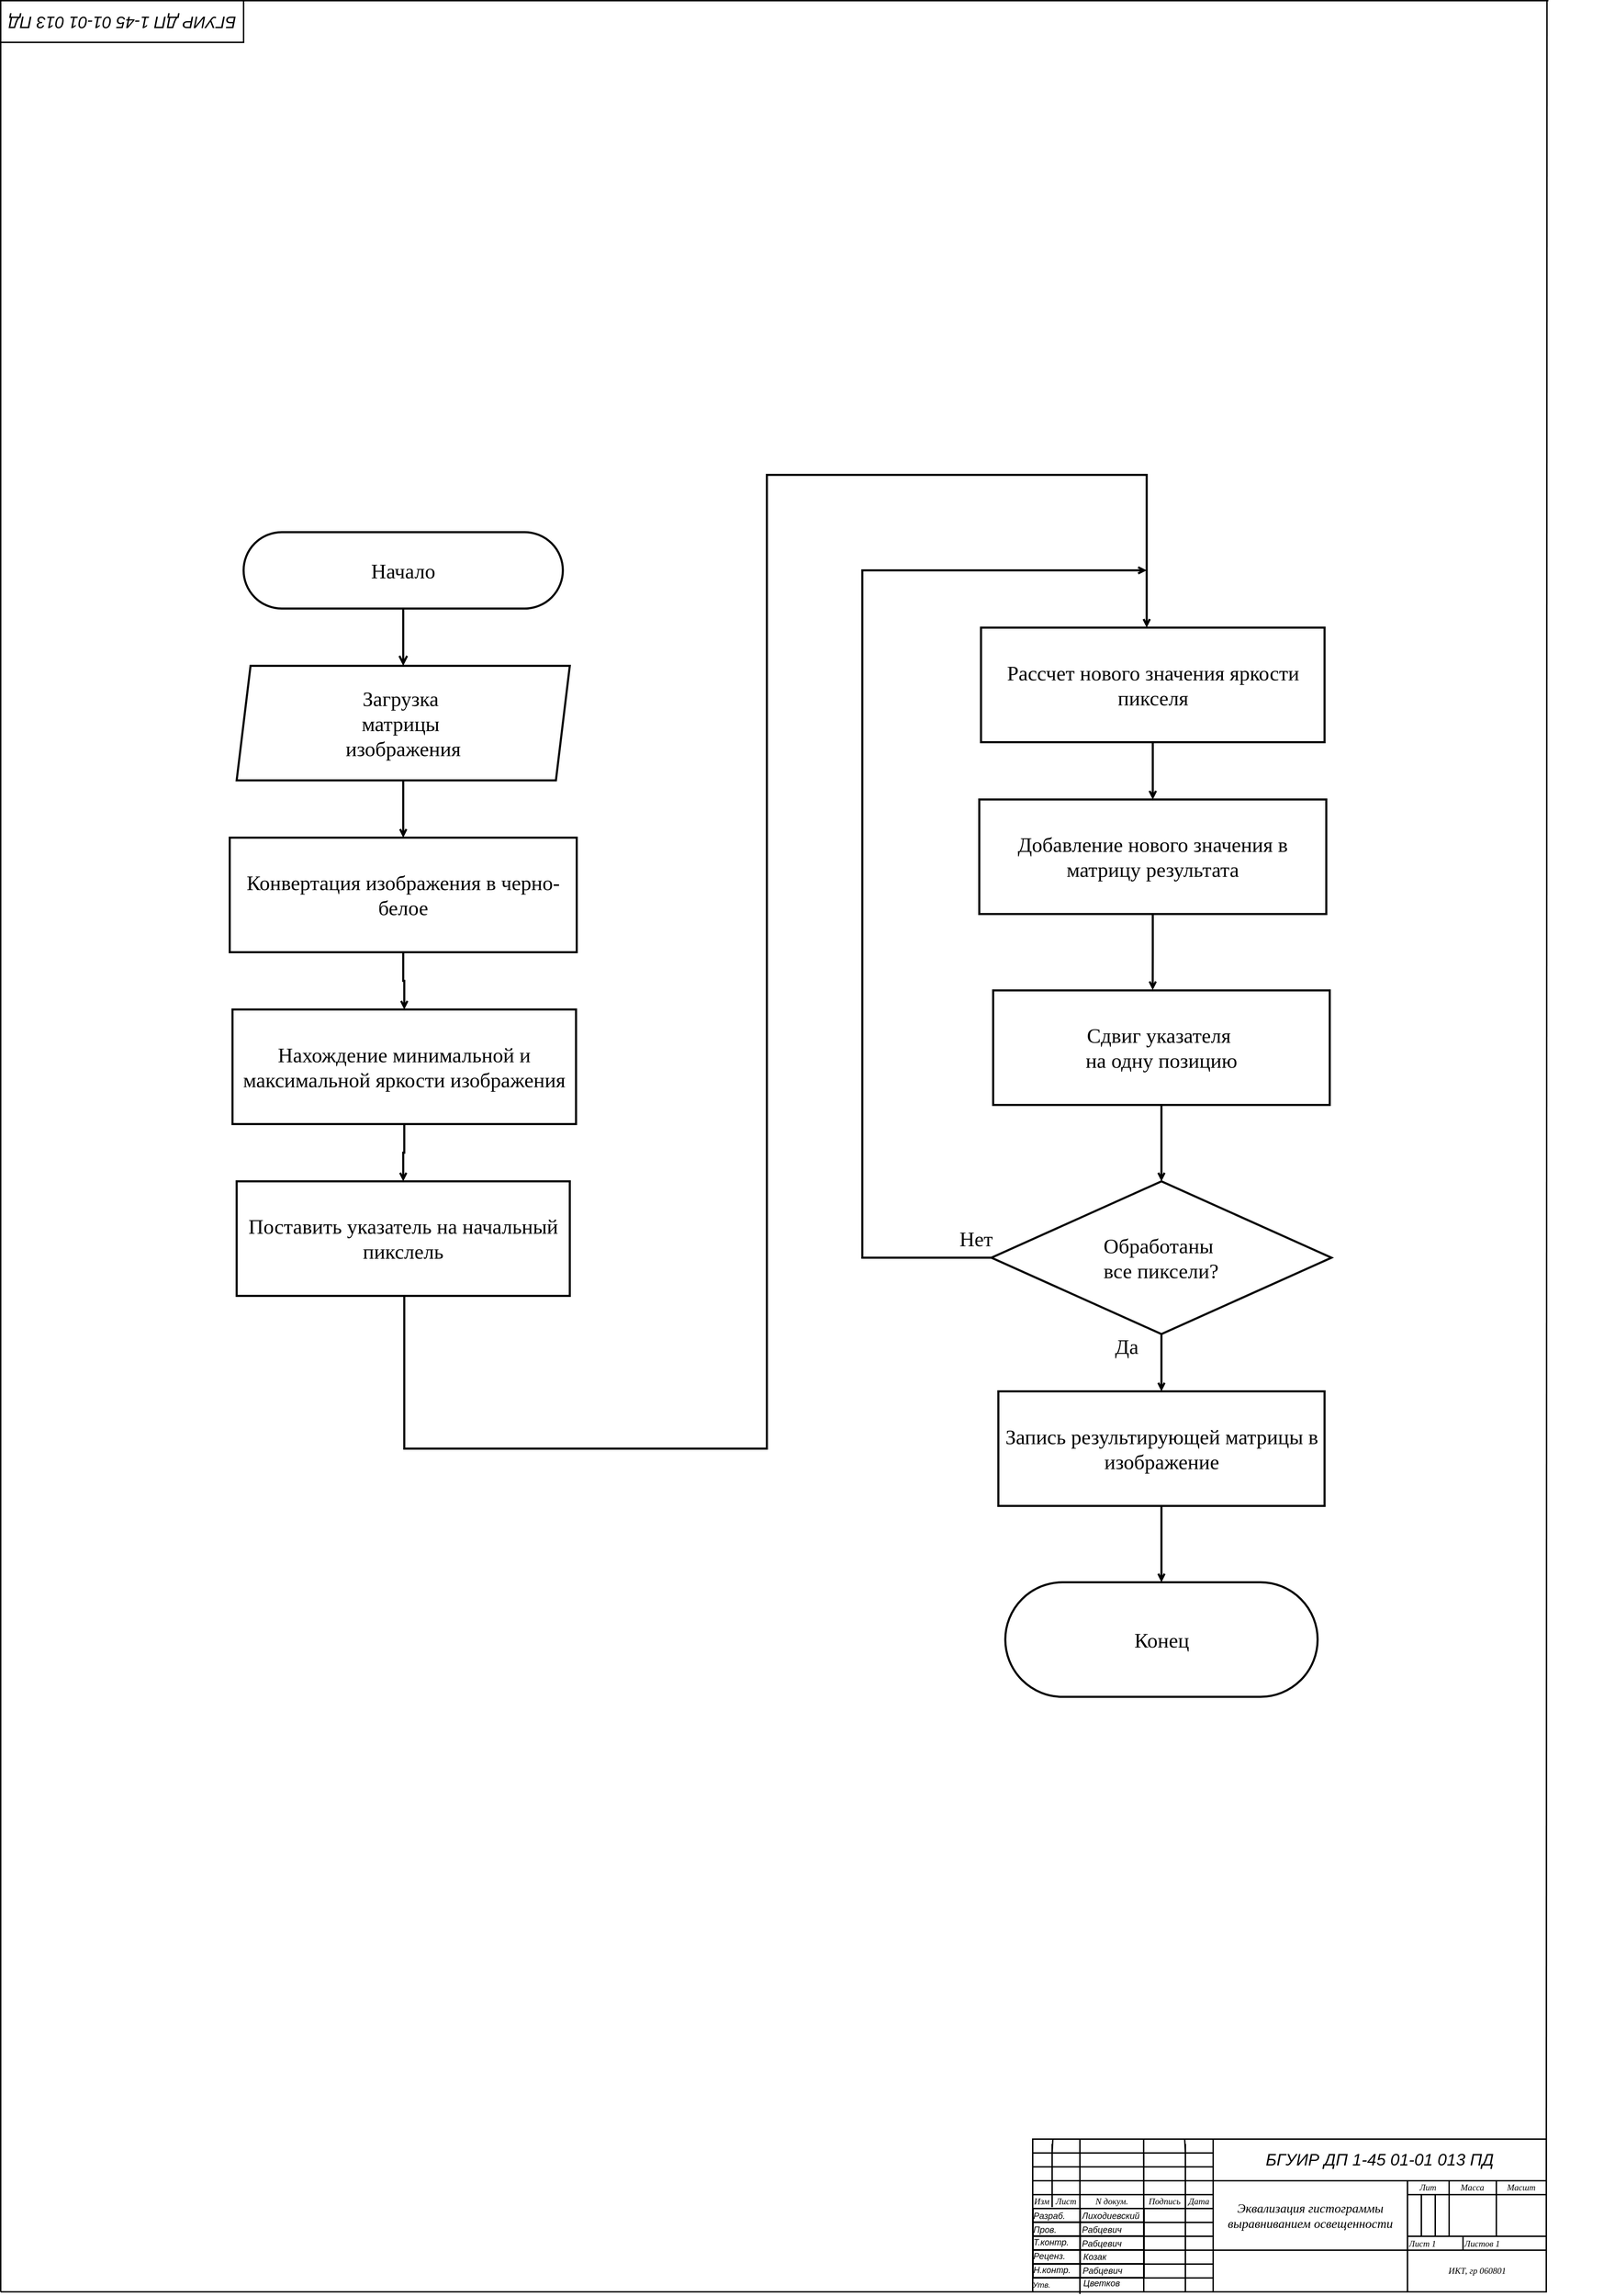 <mxfile version="24.5.2" type="github">
  <diagram id="C5RBs43oDa-KdzZeNtuy" name="Page-1">
    <mxGraphModel dx="4397" dy="2150" grid="1" gridSize="10" guides="1" tooltips="1" connect="1" arrows="1" fold="1" page="1" pageScale="1" pageWidth="827" pageHeight="1169" math="0" shadow="0">
      <root>
        <mxCell id="WIyWlLk6GJQsqaUBKTNV-0" />
        <mxCell id="WIyWlLk6GJQsqaUBKTNV-1" parent="WIyWlLk6GJQsqaUBKTNV-0" />
        <UserObject label="&lt;div style=&quot;font-size: 1px&quot;&gt;&lt;p style=&quot;text-align:center;margin-left:0;margin-right:0;margin-top:0px;margin-bottom:0px;text-indent:0;vertical-align:middle;direction:ltr;&quot;&gt;&lt;font style=&quot;font-size:28.22px;font-family:Arial;color:#ff0000;direction:ltr;letter-spacing:0px;line-height:120%;opacity:1&quot;&gt;&lt;i style=&quot;font-size: 12px; color: rgb(0, 0, 0);&quot;&gt;&lt;font style=&quot;font-size: 24px;&quot;&gt;БГУИР ДП 1-45 01-01 013 ПД&lt;/font&gt;&lt;/i&gt;&lt;br&gt;&lt;/font&gt;&lt;/p&gt;&lt;/div&gt;" tags="Background" id="51vEjy5w9zbT6Nl66tyf-1">
          <mxCell style="verticalAlign=middle;align=center;overflow=width;vsdxID=1439;rotation=180;fillColor=none;gradientColor=none;shape=stencil(nZBLDoAgDERP0z3SIyjew0SURgSD+Lu9kMZoXLhwN9O+tukAlrNpJg1SzDH4QW/URgNYgZTkjA4UkwJUgGXng+6DX1zLfmoymdXo17xh5zmRJ6Q42BWCfc2oJfdAr+Yv+AP9Cb7OJ3H/2JG1HNGz/84klThPVCc=);strokeColor=none;strokeWidth=2;points=[];labelBackgroundColor=none;rounded=0;html=1;whiteSpace=wrap;" parent="WIyWlLk6GJQsqaUBKTNV-1" vertex="1">
            <mxGeometry x="-1530" y="197" width="350" height="60" as="geometry" />
          </mxCell>
        </UserObject>
        <UserObject label="" tags="Background" id="51vEjy5w9zbT6Nl66tyf-0">
          <mxCell style="vsdxID=1438;fillColor=none;gradientColor=none;shape=stencil(nZBLDoAgDERP0z3SIyjew0SURgSD+Lu9kMZoXLhwN9O+tukAlrNpJg1SzDH4QW/URgNYgZTkjA4UkwJUgGXng+6DX1zLfmoymdXo17xh5zmRJ6Q42BWCfc2oJfdAr+Yv+AP9Cb7OJ3H/2JG1HNGz/84klThPVCc=);strokeColor=#000000;strokeWidth=2;points=[[1,0.5,0],[0.5,0,0],[0.5,0.5,0],[0.5,0.5,0]];labelBackgroundColor=none;rounded=0;html=1;whiteSpace=wrap;fontColor=default;" parent="WIyWlLk6GJQsqaUBKTNV-1" vertex="1">
            <mxGeometry x="-1530" y="197" width="350" height="60" as="geometry" />
          </mxCell>
        </UserObject>
        <UserObject label="" tags="Background" id="51vEjy5w9zbT6Nl66tyf-2">
          <mxCell style="vsdxID=623;fillColor=none;gradientColor=none;strokeColor=none;strokeWidth=2;points=[];labelBackgroundColor=none;rounded=0;html=1;whiteSpace=wrap;" parent="WIyWlLk6GJQsqaUBKTNV-1" vertex="1">
            <mxGeometry x="-43" y="3277" width="740" height="220" as="geometry" />
          </mxCell>
        </UserObject>
        <mxCell id="51vEjy5w9zbT6Nl66tyf-3" style="vsdxID=624;fillColor=none;gradientColor=none;shape=stencil(nZBLDoAgDERP0z3SIyjew0SURgSD+Lu9kMZoXLhwN9O+tukAlrNpJg1SzDH4QW/URgNYgZTkjA4UkwJUgGXng+6DX1zLfmoymdXo17xh5zmRJ6Q42BWCfc2oJfdAr+Yv+AP9Cb7OJ3H/2JG1HNGz/84klThPVCc=);strokeColor=#000000;strokeWidth=2;points=[[0.5,0,0],[0.5,0,0],[0.5,0.5,0],[0.5,0.5,0],[1,0.5,0],[0.5,0,0],[1,0,0]];labelBackgroundColor=none;rounded=0;html=1;whiteSpace=wrap;" parent="51vEjy5w9zbT6Nl66tyf-2" vertex="1">
          <mxGeometry width="740" height="220" as="geometry" />
        </mxCell>
        <UserObject label="&lt;div style=&quot;font-size: 1px&quot;&gt;&lt;p style=&quot;text-align:center;margin-left:0;margin-right:0;margin-top:0px;margin-bottom:0px;text-indent:0;vertical-align:middle;direction:ltr;&quot;&gt;&lt;font style=&quot;font-size:33.87px;font-family:Arial;color:#ff0000;direction:ltr;letter-spacing:0px;line-height:100%;opacity:1&quot;&gt;&lt;i style=&quot;font-size: 12px; color: rgb(0, 0, 0);&quot;&gt;&lt;font style=&quot;font-size: 24px;&quot;&gt;БГУИР ДП 1-45 01-01 013 ПД&lt;/font&gt;&lt;/i&gt;&lt;i&gt;&lt;br&gt;&lt;/i&gt;&lt;/font&gt;&lt;/p&gt;&lt;/div&gt;" tags="Background" id="51vEjy5w9zbT6Nl66tyf-4">
          <mxCell style="verticalAlign=middle;align=center;overflow=width;vsdxID=826;fillColor=none;gradientColor=none;shape=stencil(nZBLDoAgDERP0z3SIyjew0SURgSD+Lu9kMZoXLhwN9O+tukAlrNpJg1SzDH4QW/URgNYgZTkjA4UkwJUgGXng+6DX1zLfmoymdXo17xh5zmRJ6Q42BWCfc2oJfdAr+Yv+AP9Cb7OJ3H/2JG1HNGz/84klThPVCc=);strokeColor=none;points=[];labelBackgroundColor=none;rounded=0;html=1;whiteSpace=wrap;" parent="51vEjy5w9zbT6Nl66tyf-2" vertex="1">
            <mxGeometry x="260" width="480" height="59" as="geometry" />
          </mxCell>
        </UserObject>
        <UserObject label="" tags="Background" id="51vEjy5w9zbT6Nl66tyf-5">
          <mxCell style="vsdxID=625;fillColor=none;gradientColor=none;strokeColor=none;strokeWidth=2;points=[];labelBackgroundColor=none;rounded=0;html=1;whiteSpace=wrap;" parent="WIyWlLk6GJQsqaUBKTNV-1" vertex="1">
            <mxGeometry x="-43" y="3277" width="270" height="220" as="geometry" />
          </mxCell>
        </UserObject>
        <UserObject label="" tags="Connector" id="51vEjy5w9zbT6Nl66tyf-6">
          <mxCell style="vsdxID=626;edgeStyle=none;startArrow=none;endArrow=none;startSize=5;endSize=5;strokeWidth=2;strokeColor=#000000;spacingTop=0;spacingBottom=0;spacingLeft=0;spacingRight=0;verticalAlign=middle;html=1;labelBackgroundColor=#ffffff;rounded=0;" parent="51vEjy5w9zbT6Nl66tyf-5" edge="1">
            <mxGeometry relative="1" as="geometry">
              <mxPoint as="offset" />
              <Array as="points" />
              <mxPoint y="20" as="sourcePoint" />
              <mxPoint x="260" y="20" as="targetPoint" />
            </mxGeometry>
          </mxCell>
        </UserObject>
        <UserObject label="" tags="Connector" id="51vEjy5w9zbT6Nl66tyf-7">
          <mxCell style="vsdxID=627;edgeStyle=none;startArrow=none;endArrow=none;startSize=5;endSize=5;strokeWidth=2;strokeColor=#000000;spacingTop=0;spacingBottom=0;spacingLeft=0;spacingRight=0;verticalAlign=middle;html=1;labelBackgroundColor=#ffffff;rounded=0;" parent="51vEjy5w9zbT6Nl66tyf-5" edge="1">
            <mxGeometry relative="1" as="geometry">
              <mxPoint x="10" as="offset" />
              <Array as="points" />
              <mxPoint x="260" as="sourcePoint" />
              <mxPoint x="260" y="220" as="targetPoint" />
            </mxGeometry>
          </mxCell>
        </UserObject>
        <UserObject label="" tags="Connector" id="51vEjy5w9zbT6Nl66tyf-8">
          <mxCell style="vsdxID=628;edgeStyle=none;startArrow=none;endArrow=none;startSize=5;endSize=5;strokeWidth=2;strokeColor=#000000;spacingTop=0;spacingBottom=0;spacingLeft=0;spacingRight=0;verticalAlign=middle;html=1;labelBackgroundColor=#ffffff;rounded=0;" parent="51vEjy5w9zbT6Nl66tyf-5" edge="1">
            <mxGeometry relative="1" as="geometry">
              <mxPoint as="offset" />
              <Array as="points" />
              <mxPoint y="40" as="sourcePoint" />
              <mxPoint x="260" y="40" as="targetPoint" />
            </mxGeometry>
          </mxCell>
        </UserObject>
        <UserObject label="" tags="Connector" id="51vEjy5w9zbT6Nl66tyf-9">
          <mxCell style="vsdxID=629;edgeStyle=none;startArrow=none;endArrow=none;startSize=5;endSize=5;strokeWidth=2;strokeColor=#000000;spacingTop=0;spacingBottom=0;spacingLeft=0;spacingRight=0;verticalAlign=middle;html=1;labelBackgroundColor=#ffffff;rounded=0;" parent="51vEjy5w9zbT6Nl66tyf-5" edge="1">
            <mxGeometry relative="1" as="geometry">
              <mxPoint as="offset" />
              <Array as="points" />
              <mxPoint y="60" as="sourcePoint" />
              <mxPoint x="260" y="60" as="targetPoint" />
            </mxGeometry>
          </mxCell>
        </UserObject>
        <UserObject label="" tags="Connector" id="51vEjy5w9zbT6Nl66tyf-10">
          <mxCell style="vsdxID=630;edgeStyle=none;startArrow=none;endArrow=none;startSize=5;endSize=5;strokeWidth=2;strokeColor=#000000;spacingTop=0;spacingBottom=0;spacingLeft=0;spacingRight=0;verticalAlign=middle;html=1;labelBackgroundColor=#ffffff;rounded=0;" parent="51vEjy5w9zbT6Nl66tyf-5" edge="1">
            <mxGeometry relative="1" as="geometry">
              <mxPoint as="offset" />
              <Array as="points" />
              <mxPoint y="80" as="sourcePoint" />
              <mxPoint x="260" y="80" as="targetPoint" />
            </mxGeometry>
          </mxCell>
        </UserObject>
        <UserObject label="" tags="Connector" id="51vEjy5w9zbT6Nl66tyf-11">
          <mxCell style="vsdxID=631;edgeStyle=none;startArrow=none;endArrow=none;startSize=5;endSize=5;strokeWidth=2;strokeColor=#000000;spacingTop=0;spacingBottom=0;spacingLeft=0;spacingRight=0;verticalAlign=middle;html=1;labelBackgroundColor=#ffffff;rounded=0;" parent="51vEjy5w9zbT6Nl66tyf-5" edge="1">
            <mxGeometry relative="1" as="geometry">
              <mxPoint as="offset" />
              <Array as="points" />
              <mxPoint y="100" as="sourcePoint" />
              <mxPoint x="260" y="100" as="targetPoint" />
            </mxGeometry>
          </mxCell>
        </UserObject>
        <UserObject label="" tags="Connector" id="51vEjy5w9zbT6Nl66tyf-12">
          <mxCell style="vsdxID=632;edgeStyle=none;startArrow=none;endArrow=none;startSize=5;endSize=5;strokeWidth=2;strokeColor=#000000;spacingTop=0;spacingBottom=0;spacingLeft=0;spacingRight=0;verticalAlign=middle;html=1;labelBackgroundColor=#ffffff;rounded=0;" parent="51vEjy5w9zbT6Nl66tyf-5" edge="1">
            <mxGeometry relative="1" as="geometry">
              <mxPoint as="offset" />
              <Array as="points" />
              <mxPoint y="120" as="sourcePoint" />
              <mxPoint x="260" y="120" as="targetPoint" />
            </mxGeometry>
          </mxCell>
        </UserObject>
        <UserObject label="" tags="Connector" id="51vEjy5w9zbT6Nl66tyf-13">
          <mxCell style="vsdxID=633;edgeStyle=none;startArrow=none;endArrow=none;startSize=5;endSize=5;strokeWidth=2;strokeColor=#000000;spacingTop=0;spacingBottom=0;spacingLeft=0;spacingRight=0;verticalAlign=middle;html=1;labelBackgroundColor=#ffffff;rounded=0;" parent="51vEjy5w9zbT6Nl66tyf-5" edge="1">
            <mxGeometry relative="1" as="geometry">
              <mxPoint as="offset" />
              <Array as="points" />
              <mxPoint y="140" as="sourcePoint" />
              <mxPoint x="260" y="140" as="targetPoint" />
            </mxGeometry>
          </mxCell>
        </UserObject>
        <UserObject label="" tags="Connector" id="51vEjy5w9zbT6Nl66tyf-14">
          <mxCell style="vsdxID=634;edgeStyle=none;startArrow=none;endArrow=none;startSize=5;endSize=5;strokeWidth=2;strokeColor=#000000;spacingTop=0;spacingBottom=0;spacingLeft=0;spacingRight=0;verticalAlign=middle;html=1;labelBackgroundColor=#ffffff;rounded=0;" parent="51vEjy5w9zbT6Nl66tyf-5" edge="1">
            <mxGeometry relative="1" as="geometry">
              <mxPoint as="offset" />
              <Array as="points" />
              <mxPoint y="160" as="sourcePoint" />
              <mxPoint x="260" y="160" as="targetPoint" />
            </mxGeometry>
          </mxCell>
        </UserObject>
        <UserObject label="" tags="Connector" id="51vEjy5w9zbT6Nl66tyf-15">
          <mxCell style="vsdxID=635;edgeStyle=none;startArrow=none;endArrow=none;startSize=5;endSize=5;strokeWidth=2;strokeColor=#000000;spacingTop=0;spacingBottom=0;spacingLeft=0;spacingRight=0;verticalAlign=middle;html=1;labelBackgroundColor=#ffffff;rounded=0;" parent="51vEjy5w9zbT6Nl66tyf-5" edge="1">
            <mxGeometry relative="1" as="geometry">
              <mxPoint as="offset" />
              <Array as="points" />
              <mxPoint y="180" as="sourcePoint" />
              <mxPoint x="260" y="180" as="targetPoint" />
            </mxGeometry>
          </mxCell>
        </UserObject>
        <UserObject label="" tags="Connector" id="51vEjy5w9zbT6Nl66tyf-16">
          <mxCell style="vsdxID=636;edgeStyle=none;startArrow=none;endArrow=none;startSize=5;endSize=5;strokeWidth=2;strokeColor=#000000;spacingTop=0;spacingBottom=0;spacingLeft=0;spacingRight=0;verticalAlign=middle;html=1;labelBackgroundColor=#ffffff;rounded=0;" parent="51vEjy5w9zbT6Nl66tyf-5" edge="1">
            <mxGeometry relative="1" as="geometry">
              <mxPoint as="offset" />
              <Array as="points" />
              <mxPoint y="200" as="sourcePoint" />
              <mxPoint x="260" y="200" as="targetPoint" />
            </mxGeometry>
          </mxCell>
        </UserObject>
        <UserObject label="" tags="Connector" id="51vEjy5w9zbT6Nl66tyf-17">
          <mxCell style="vsdxID=71;edgeStyle=none;startArrow=none;endArrow=none;startSize=5;endSize=5;strokeWidth=2;strokeColor=#000000;spacingTop=0;spacingBottom=0;spacingLeft=0;spacingRight=0;verticalAlign=middle;html=1;labelBackgroundColor=#ffffff;rounded=0;" parent="WIyWlLk6GJQsqaUBKTNV-1" edge="1">
            <mxGeometry relative="1" as="geometry">
              <mxPoint x="-10" as="offset" />
              <Array as="points" />
              <mxPoint x="698" y="197" as="sourcePoint" />
              <mxPoint x="697" y="3497" as="targetPoint" />
            </mxGeometry>
          </mxCell>
        </UserObject>
        <UserObject label="" tags="Background" id="51vEjy5w9zbT6Nl66tyf-18">
          <mxCell style="vsdxID=160;fillColor=none;gradientColor=none;strokeColor=none;strokeWidth=2;points=[];labelBackgroundColor=none;rounded=0;html=1;whiteSpace=wrap;" parent="WIyWlLk6GJQsqaUBKTNV-1" vertex="1">
            <mxGeometry x="-43" y="3277" width="270" height="220" as="geometry" />
          </mxCell>
        </UserObject>
        <UserObject label="" tags="Connector" id="51vEjy5w9zbT6Nl66tyf-19">
          <mxCell style="vsdxID=148;edgeStyle=none;startArrow=none;endArrow=none;startSize=5;endSize=5;strokeWidth=2;strokeColor=#000000;spacingTop=0;spacingBottom=0;spacingLeft=0;spacingRight=0;verticalAlign=middle;html=1;labelBackgroundColor=#ffffff;rounded=0;" parent="51vEjy5w9zbT6Nl66tyf-18" edge="1">
            <mxGeometry relative="1" as="geometry">
              <mxPoint as="offset" />
              <Array as="points" />
              <mxPoint y="20" as="sourcePoint" />
              <mxPoint x="260" y="20" as="targetPoint" />
            </mxGeometry>
          </mxCell>
        </UserObject>
        <UserObject label="" tags="Connector" id="51vEjy5w9zbT6Nl66tyf-20">
          <mxCell style="vsdxID=149;edgeStyle=none;startArrow=none;endArrow=none;startSize=5;endSize=5;strokeWidth=2;strokeColor=#000000;spacingTop=0;spacingBottom=0;spacingLeft=0;spacingRight=0;verticalAlign=middle;html=1;labelBackgroundColor=#ffffff;rounded=0;" parent="51vEjy5w9zbT6Nl66tyf-18" edge="1">
            <mxGeometry relative="1" as="geometry">
              <mxPoint x="10" as="offset" />
              <Array as="points" />
              <mxPoint x="260" as="sourcePoint" />
              <mxPoint x="260" y="220" as="targetPoint" />
            </mxGeometry>
          </mxCell>
        </UserObject>
        <UserObject label="" tags="Connector" id="51vEjy5w9zbT6Nl66tyf-21">
          <mxCell style="vsdxID=151;edgeStyle=none;startArrow=none;endArrow=none;startSize=5;endSize=5;strokeWidth=2;strokeColor=#000000;spacingTop=0;spacingBottom=0;spacingLeft=0;spacingRight=0;verticalAlign=middle;html=1;labelBackgroundColor=#ffffff;rounded=0;" parent="51vEjy5w9zbT6Nl66tyf-18" edge="1">
            <mxGeometry relative="1" as="geometry">
              <mxPoint as="offset" />
              <Array as="points" />
              <mxPoint y="40" as="sourcePoint" />
              <mxPoint x="260" y="40" as="targetPoint" />
            </mxGeometry>
          </mxCell>
        </UserObject>
        <UserObject label="" tags="Connector" id="51vEjy5w9zbT6Nl66tyf-22">
          <mxCell style="vsdxID=152;edgeStyle=none;startArrow=none;endArrow=none;startSize=5;endSize=5;strokeWidth=2;strokeColor=#000000;spacingTop=0;spacingBottom=0;spacingLeft=0;spacingRight=0;verticalAlign=middle;html=1;labelBackgroundColor=#ffffff;rounded=0;" parent="51vEjy5w9zbT6Nl66tyf-18" edge="1">
            <mxGeometry relative="1" as="geometry">
              <mxPoint as="offset" />
              <Array as="points" />
              <mxPoint y="60" as="sourcePoint" />
              <mxPoint x="260" y="60" as="targetPoint" />
            </mxGeometry>
          </mxCell>
        </UserObject>
        <UserObject label="" tags="Connector" id="51vEjy5w9zbT6Nl66tyf-23">
          <mxCell style="vsdxID=153;edgeStyle=none;startArrow=none;endArrow=none;startSize=5;endSize=5;strokeWidth=2;strokeColor=#000000;spacingTop=0;spacingBottom=0;spacingLeft=0;spacingRight=0;verticalAlign=middle;html=1;labelBackgroundColor=#ffffff;rounded=0;" parent="51vEjy5w9zbT6Nl66tyf-18" edge="1">
            <mxGeometry relative="1" as="geometry">
              <mxPoint as="offset" />
              <Array as="points" />
              <mxPoint y="80" as="sourcePoint" />
              <mxPoint x="260" y="80" as="targetPoint" />
            </mxGeometry>
          </mxCell>
        </UserObject>
        <UserObject label="" tags="Connector" id="51vEjy5w9zbT6Nl66tyf-24">
          <mxCell style="vsdxID=154;edgeStyle=none;startArrow=none;endArrow=none;startSize=5;endSize=5;strokeWidth=2;strokeColor=#000000;spacingTop=0;spacingBottom=0;spacingLeft=0;spacingRight=0;verticalAlign=middle;html=1;labelBackgroundColor=#ffffff;rounded=0;" parent="51vEjy5w9zbT6Nl66tyf-18" edge="1">
            <mxGeometry relative="1" as="geometry">
              <mxPoint as="offset" />
              <Array as="points" />
              <mxPoint y="100" as="sourcePoint" />
              <mxPoint x="260" y="100" as="targetPoint" />
            </mxGeometry>
          </mxCell>
        </UserObject>
        <UserObject label="" tags="Connector" id="51vEjy5w9zbT6Nl66tyf-25">
          <mxCell style="vsdxID=155;edgeStyle=none;startArrow=none;endArrow=none;startSize=5;endSize=5;strokeWidth=2;strokeColor=#000000;spacingTop=0;spacingBottom=0;spacingLeft=0;spacingRight=0;verticalAlign=middle;html=1;labelBackgroundColor=#ffffff;rounded=0;" parent="51vEjy5w9zbT6Nl66tyf-18" edge="1">
            <mxGeometry relative="1" as="geometry">
              <mxPoint as="offset" />
              <Array as="points" />
              <mxPoint y="120" as="sourcePoint" />
              <mxPoint x="260" y="120" as="targetPoint" />
            </mxGeometry>
          </mxCell>
        </UserObject>
        <UserObject label="" tags="Connector" id="51vEjy5w9zbT6Nl66tyf-26">
          <mxCell style="vsdxID=156;edgeStyle=none;startArrow=none;endArrow=none;startSize=5;endSize=5;strokeWidth=2;strokeColor=#000000;spacingTop=0;spacingBottom=0;spacingLeft=0;spacingRight=0;verticalAlign=middle;html=1;labelBackgroundColor=#ffffff;rounded=0;" parent="51vEjy5w9zbT6Nl66tyf-18" edge="1">
            <mxGeometry relative="1" as="geometry">
              <mxPoint as="offset" />
              <Array as="points" />
              <mxPoint y="140" as="sourcePoint" />
              <mxPoint x="260" y="140" as="targetPoint" />
            </mxGeometry>
          </mxCell>
        </UserObject>
        <UserObject label="" tags="Connector" id="51vEjy5w9zbT6Nl66tyf-27">
          <mxCell style="vsdxID=157;edgeStyle=none;startArrow=none;endArrow=none;startSize=5;endSize=5;strokeWidth=2;strokeColor=#000000;spacingTop=0;spacingBottom=0;spacingLeft=0;spacingRight=0;verticalAlign=middle;html=1;labelBackgroundColor=#ffffff;rounded=0;" parent="51vEjy5w9zbT6Nl66tyf-18" edge="1">
            <mxGeometry relative="1" as="geometry">
              <mxPoint as="offset" />
              <Array as="points" />
              <mxPoint y="160" as="sourcePoint" />
              <mxPoint x="260" y="160" as="targetPoint" />
            </mxGeometry>
          </mxCell>
        </UserObject>
        <UserObject label="" tags="Connector" id="51vEjy5w9zbT6Nl66tyf-28">
          <mxCell style="vsdxID=158;edgeStyle=none;startArrow=none;endArrow=none;startSize=5;endSize=5;strokeWidth=2;strokeColor=#000000;spacingTop=0;spacingBottom=0;spacingLeft=0;spacingRight=0;verticalAlign=middle;html=1;labelBackgroundColor=#ffffff;rounded=0;" parent="51vEjy5w9zbT6Nl66tyf-18" edge="1">
            <mxGeometry relative="1" as="geometry">
              <mxPoint as="offset" />
              <Array as="points" />
              <mxPoint y="180" as="sourcePoint" />
              <mxPoint x="260" y="180" as="targetPoint" />
            </mxGeometry>
          </mxCell>
        </UserObject>
        <UserObject label="" tags="Connector" id="51vEjy5w9zbT6Nl66tyf-29">
          <mxCell style="vsdxID=159;edgeStyle=none;startArrow=none;endArrow=none;startSize=5;endSize=5;strokeWidth=2;strokeColor=#000000;spacingTop=0;spacingBottom=0;spacingLeft=0;spacingRight=0;verticalAlign=middle;html=1;labelBackgroundColor=#ffffff;rounded=0;" parent="51vEjy5w9zbT6Nl66tyf-18" edge="1">
            <mxGeometry relative="1" as="geometry">
              <mxPoint as="offset" />
              <Array as="points" />
              <mxPoint y="200" as="sourcePoint" />
              <mxPoint x="260" y="200" as="targetPoint" />
            </mxGeometry>
          </mxCell>
        </UserObject>
        <UserObject label="" tags="Connector" id="51vEjy5w9zbT6Nl66tyf-30">
          <mxCell style="vsdxID=162;edgeStyle=none;startArrow=none;endArrow=none;startSize=5;endSize=5;strokeWidth=2;strokeColor=#000000;spacingTop=0;spacingBottom=0;spacingLeft=0;spacingRight=0;verticalAlign=middle;html=1;labelBackgroundColor=#ffffff;rounded=0;" parent="WIyWlLk6GJQsqaUBKTNV-1" edge="1">
            <mxGeometry relative="1" as="geometry">
              <mxPoint x="10" as="offset" />
              <Array as="points" />
              <mxPoint x="-15" y="3284" as="sourcePoint" />
              <mxPoint x="-15" y="3297" as="targetPoint" />
            </mxGeometry>
          </mxCell>
        </UserObject>
        <UserObject label="" tags="Connector" id="51vEjy5w9zbT6Nl66tyf-31">
          <mxCell style="vsdxID=163;edgeStyle=none;startArrow=none;endArrow=none;startSize=5;endSize=5;strokeWidth=2;strokeColor=#000000;spacingTop=0;spacingBottom=0;spacingLeft=0;spacingRight=0;verticalAlign=middle;html=1;labelBackgroundColor=#ffffff;rounded=0;" parent="WIyWlLk6GJQsqaUBKTNV-1" edge="1">
            <mxGeometry relative="1" as="geometry">
              <mxPoint x="-10" as="offset" />
              <Array as="points" />
              <mxPoint x="-15" y="3296" as="sourcePoint" />
              <mxPoint x="-15" y="3317" as="targetPoint" />
            </mxGeometry>
          </mxCell>
        </UserObject>
        <UserObject label="" tags="Connector" id="51vEjy5w9zbT6Nl66tyf-32">
          <mxCell style="vsdxID=164;edgeStyle=none;startArrow=none;endArrow=none;startSize=5;endSize=5;strokeWidth=2;strokeColor=#000000;spacingTop=0;spacingBottom=0;spacingLeft=0;spacingRight=0;verticalAlign=middle;html=1;labelBackgroundColor=#ffffff;rounded=0;" parent="WIyWlLk6GJQsqaUBKTNV-1" edge="1">
            <mxGeometry relative="1" as="geometry">
              <mxPoint x="-10" as="offset" />
              <Array as="points" />
              <mxPoint x="-15" y="3317" as="sourcePoint" />
              <mxPoint x="-15" y="3337" as="targetPoint" />
            </mxGeometry>
          </mxCell>
        </UserObject>
        <UserObject label="" tags="Connector" id="51vEjy5w9zbT6Nl66tyf-33">
          <mxCell style="vsdxID=165;edgeStyle=none;startArrow=none;endArrow=none;startSize=5;endSize=5;strokeWidth=2;strokeColor=#000000;spacingTop=0;spacingBottom=0;spacingLeft=0;spacingRight=0;verticalAlign=middle;html=1;labelBackgroundColor=#ffffff;rounded=0;" parent="WIyWlLk6GJQsqaUBKTNV-1" edge="1">
            <mxGeometry relative="1" as="geometry">
              <mxPoint x="-10" as="offset" />
              <Array as="points" />
              <mxPoint x="-15" y="3337" as="sourcePoint" />
              <mxPoint x="-15" y="3357" as="targetPoint" />
            </mxGeometry>
          </mxCell>
        </UserObject>
        <UserObject label="" tags="Connector" id="51vEjy5w9zbT6Nl66tyf-34">
          <mxCell style="vsdxID=166;edgeStyle=none;startArrow=none;endArrow=none;startSize=5;endSize=5;strokeWidth=2;strokeColor=#000000;spacingTop=0;spacingBottom=0;spacingLeft=0;spacingRight=0;verticalAlign=middle;html=1;labelBackgroundColor=#ffffff;rounded=0;" parent="WIyWlLk6GJQsqaUBKTNV-1" edge="1">
            <mxGeometry relative="1" as="geometry">
              <mxPoint x="10" as="offset" />
              <Array as="points" />
              <mxPoint x="25" y="3284" as="sourcePoint" />
              <mxPoint x="25" y="3297" as="targetPoint" />
            </mxGeometry>
          </mxCell>
        </UserObject>
        <UserObject label="" tags="Connector" id="51vEjy5w9zbT6Nl66tyf-35">
          <mxCell style="vsdxID=167;edgeStyle=none;startArrow=none;endArrow=none;startSize=5;endSize=5;strokeWidth=2;strokeColor=#000000;spacingTop=0;spacingBottom=0;spacingLeft=0;spacingRight=0;verticalAlign=middle;html=1;labelBackgroundColor=#ffffff;rounded=0;" parent="WIyWlLk6GJQsqaUBKTNV-1" edge="1">
            <mxGeometry relative="1" as="geometry">
              <mxPoint x="10" as="offset" />
              <Array as="points" />
              <mxPoint x="25" y="3297" as="sourcePoint" />
              <mxPoint x="25" y="3317" as="targetPoint" />
            </mxGeometry>
          </mxCell>
        </UserObject>
        <UserObject label="" tags="Connector" id="51vEjy5w9zbT6Nl66tyf-36">
          <mxCell style="vsdxID=168;edgeStyle=none;startArrow=none;endArrow=none;startSize=5;endSize=5;strokeWidth=2;strokeColor=#000000;spacingTop=0;spacingBottom=0;spacingLeft=0;spacingRight=0;verticalAlign=middle;html=1;labelBackgroundColor=#ffffff;rounded=0;" parent="WIyWlLk6GJQsqaUBKTNV-1" edge="1">
            <mxGeometry relative="1" as="geometry">
              <mxPoint x="10" as="offset" />
              <Array as="points" />
              <mxPoint x="25" y="3317" as="sourcePoint" />
              <mxPoint x="25" y="3337" as="targetPoint" />
            </mxGeometry>
          </mxCell>
        </UserObject>
        <UserObject label="" tags="Connector" id="51vEjy5w9zbT6Nl66tyf-37">
          <mxCell style="vsdxID=169;edgeStyle=none;startArrow=none;endArrow=none;startSize=5;endSize=5;strokeWidth=2;strokeColor=#000000;spacingTop=0;spacingBottom=0;spacingLeft=0;spacingRight=0;verticalAlign=middle;html=1;labelBackgroundColor=#ffffff;rounded=0;" parent="WIyWlLk6GJQsqaUBKTNV-1" edge="1">
            <mxGeometry relative="1" as="geometry">
              <mxPoint x="10" as="offset" />
              <Array as="points" />
              <mxPoint x="25" y="3337" as="sourcePoint" />
              <mxPoint x="25" y="3357" as="targetPoint" />
            </mxGeometry>
          </mxCell>
        </UserObject>
        <UserObject label="" tags="Connector" id="51vEjy5w9zbT6Nl66tyf-38">
          <mxCell style="vsdxID=170;edgeStyle=none;startArrow=none;endArrow=none;startSize=5;endSize=5;strokeWidth=2;strokeColor=#000000;spacingTop=0;spacingBottom=0;spacingLeft=0;spacingRight=0;verticalAlign=middle;html=1;labelBackgroundColor=#ffffff;rounded=0;exitX=0.592;exitY=-0.004;exitDx=0;exitDy=0;exitPerimeter=0;" parent="WIyWlLk6GJQsqaUBKTNV-1" source="51vEjy5w9zbT6Nl66tyf-18" edge="1">
            <mxGeometry relative="1" as="geometry">
              <mxPoint x="10" as="offset" />
              <Array as="points" />
              <mxPoint x="117" y="3284" as="sourcePoint" />
              <mxPoint x="117" y="3496" as="targetPoint" />
            </mxGeometry>
          </mxCell>
        </UserObject>
        <UserObject label="" tags="Connector" id="51vEjy5w9zbT6Nl66tyf-39">
          <mxCell style="vsdxID=171;edgeStyle=none;startArrow=none;endArrow=none;startSize=5;endSize=5;strokeWidth=2;strokeColor=#000000;spacingTop=0;spacingBottom=0;spacingLeft=0;spacingRight=0;verticalAlign=middle;html=1;labelBackgroundColor=#ffffff;rounded=0;" parent="WIyWlLk6GJQsqaUBKTNV-1" edge="1">
            <mxGeometry relative="1" as="geometry">
              <mxPoint x="10" as="offset" />
              <Array as="points" />
              <mxPoint x="117" y="3297" as="sourcePoint" />
              <mxPoint x="117" y="3317" as="targetPoint" />
            </mxGeometry>
          </mxCell>
        </UserObject>
        <UserObject label="" tags="Connector" id="51vEjy5w9zbT6Nl66tyf-40">
          <mxCell style="vsdxID=172;edgeStyle=none;startArrow=none;endArrow=none;startSize=5;endSize=5;strokeWidth=2;strokeColor=#000000;spacingTop=0;spacingBottom=0;spacingLeft=0;spacingRight=0;verticalAlign=middle;html=1;labelBackgroundColor=#ffffff;rounded=0;" parent="WIyWlLk6GJQsqaUBKTNV-1" edge="1">
            <mxGeometry relative="1" as="geometry">
              <mxPoint x="10" as="offset" />
              <Array as="points" />
              <mxPoint x="117" y="3317" as="sourcePoint" />
              <mxPoint x="117" y="3337" as="targetPoint" />
            </mxGeometry>
          </mxCell>
        </UserObject>
        <UserObject label="" tags="Connector" id="51vEjy5w9zbT6Nl66tyf-41">
          <mxCell style="vsdxID=173;edgeStyle=none;startArrow=none;endArrow=none;startSize=5;endSize=5;strokeWidth=2;strokeColor=#000000;spacingTop=0;spacingBottom=0;spacingLeft=0;spacingRight=0;verticalAlign=middle;html=1;labelBackgroundColor=#ffffff;rounded=0;" parent="WIyWlLk6GJQsqaUBKTNV-1" edge="1">
            <mxGeometry relative="1" as="geometry">
              <mxPoint x="10" as="offset" />
              <Array as="points" />
              <mxPoint x="117" y="3337" as="sourcePoint" />
              <mxPoint x="117" y="3357" as="targetPoint" />
            </mxGeometry>
          </mxCell>
        </UserObject>
        <UserObject label="" tags="Connector" id="51vEjy5w9zbT6Nl66tyf-42">
          <mxCell style="vsdxID=174;edgeStyle=none;startArrow=none;endArrow=none;startSize=5;endSize=5;strokeWidth=2;strokeColor=#000000;spacingTop=0;spacingBottom=0;spacingLeft=0;spacingRight=0;verticalAlign=middle;html=1;labelBackgroundColor=#ffffff;rounded=0;" parent="WIyWlLk6GJQsqaUBKTNV-1" edge="1">
            <mxGeometry relative="1" as="geometry">
              <mxPoint x="10" as="offset" />
              <Array as="points" />
              <mxPoint x="177" y="3284" as="sourcePoint" />
              <mxPoint x="177" y="3297" as="targetPoint" />
            </mxGeometry>
          </mxCell>
        </UserObject>
        <UserObject label="" tags="Connector" id="51vEjy5w9zbT6Nl66tyf-43">
          <mxCell style="vsdxID=175;edgeStyle=none;startArrow=none;endArrow=none;startSize=5;endSize=5;strokeWidth=2;strokeColor=#000000;spacingTop=0;spacingBottom=0;spacingLeft=0;spacingRight=0;verticalAlign=middle;html=1;labelBackgroundColor=#ffffff;rounded=0;" parent="WIyWlLk6GJQsqaUBKTNV-1" edge="1">
            <mxGeometry relative="1" as="geometry">
              <mxPoint x="10" as="offset" />
              <Array as="points" />
              <mxPoint x="177" y="3297" as="sourcePoint" />
              <mxPoint x="177" y="3317" as="targetPoint" />
            </mxGeometry>
          </mxCell>
        </UserObject>
        <UserObject label="" tags="Connector" id="51vEjy5w9zbT6Nl66tyf-44">
          <mxCell style="vsdxID=176;edgeStyle=none;startArrow=none;endArrow=none;startSize=5;endSize=5;strokeWidth=2;strokeColor=#000000;spacingTop=0;spacingBottom=0;spacingLeft=0;spacingRight=0;verticalAlign=middle;html=1;labelBackgroundColor=#ffffff;rounded=0;" parent="WIyWlLk6GJQsqaUBKTNV-1" edge="1">
            <mxGeometry relative="1" as="geometry">
              <mxPoint x="10" as="offset" />
              <Array as="points" />
              <mxPoint x="177" y="3317" as="sourcePoint" />
              <mxPoint x="177" y="3337" as="targetPoint" />
            </mxGeometry>
          </mxCell>
        </UserObject>
        <UserObject label="" tags="Connector" id="51vEjy5w9zbT6Nl66tyf-45">
          <mxCell style="vsdxID=180;edgeStyle=none;startArrow=none;endArrow=none;startSize=5;endSize=5;strokeWidth=2;strokeColor=#000000;spacingTop=0;spacingBottom=0;spacingLeft=0;spacingRight=0;verticalAlign=middle;html=1;labelBackgroundColor=#ffffff;rounded=0;" parent="WIyWlLk6GJQsqaUBKTNV-1" edge="1">
            <mxGeometry relative="1" as="geometry">
              <mxPoint x="10" as="offset" />
              <Array as="points" />
              <mxPoint x="177" y="3397" as="sourcePoint" />
              <mxPoint x="177" y="3417" as="targetPoint" />
            </mxGeometry>
          </mxCell>
        </UserObject>
        <UserObject label="" tags="Connector" id="51vEjy5w9zbT6Nl66tyf-46">
          <mxCell style="vsdxID=181;edgeStyle=none;startArrow=none;endArrow=none;startSize=5;endSize=5;strokeWidth=2;strokeColor=#000000;spacingTop=0;spacingBottom=0;spacingLeft=0;spacingRight=0;verticalAlign=middle;html=1;labelBackgroundColor=#ffffff;rounded=0;" parent="WIyWlLk6GJQsqaUBKTNV-1" edge="1">
            <mxGeometry relative="1" as="geometry">
              <mxPoint x="10" as="offset" />
              <Array as="points" />
              <mxPoint x="177" y="3417" as="sourcePoint" />
              <mxPoint x="177" y="3437" as="targetPoint" />
            </mxGeometry>
          </mxCell>
        </UserObject>
        <UserObject label="" tags="Connector" id="51vEjy5w9zbT6Nl66tyf-47">
          <mxCell style="vsdxID=186;edgeStyle=none;startArrow=none;endArrow=none;startSize=5;endSize=5;strokeWidth=2;strokeColor=#000000;spacingTop=0;spacingBottom=0;spacingLeft=0;spacingRight=0;verticalAlign=middle;html=1;labelBackgroundColor=#ffffff;rounded=0;" parent="WIyWlLk6GJQsqaUBKTNV-1" edge="1">
            <mxGeometry relative="1" as="geometry">
              <mxPoint x="10" as="offset" />
              <Array as="points" />
              <mxPoint x="117" y="3357" as="sourcePoint" />
              <mxPoint x="117" y="3377" as="targetPoint" />
            </mxGeometry>
          </mxCell>
        </UserObject>
        <UserObject label="" tags="Connector" id="51vEjy5w9zbT6Nl66tyf-48">
          <mxCell style="vsdxID=190;edgeStyle=none;startArrow=none;endArrow=none;startSize=5;endSize=5;strokeWidth=2;strokeColor=#000000;spacingTop=0;spacingBottom=0;spacingLeft=0;spacingRight=0;verticalAlign=middle;html=1;labelBackgroundColor=#ffffff;rounded=0;" parent="WIyWlLk6GJQsqaUBKTNV-1" edge="1">
            <mxGeometry relative="1" as="geometry">
              <mxPoint x="10" as="offset" />
              <Array as="points" />
              <mxPoint x="177" y="3437" as="sourcePoint" />
              <mxPoint x="177" y="3457" as="targetPoint" />
            </mxGeometry>
          </mxCell>
        </UserObject>
        <UserObject label="" tags="Connector" id="51vEjy5w9zbT6Nl66tyf-49">
          <mxCell style="vsdxID=191;edgeStyle=none;startArrow=none;endArrow=none;startSize=5;endSize=5;strokeWidth=2;strokeColor=#000000;spacingTop=0;spacingBottom=0;spacingLeft=0;spacingRight=0;verticalAlign=middle;html=1;labelBackgroundColor=#ffffff;rounded=0;" parent="WIyWlLk6GJQsqaUBKTNV-1" edge="1">
            <mxGeometry relative="1" as="geometry">
              <mxPoint x="10" as="offset" />
              <Array as="points" />
              <mxPoint x="177" y="3457" as="sourcePoint" />
              <mxPoint x="177" y="3477" as="targetPoint" />
            </mxGeometry>
          </mxCell>
        </UserObject>
        <UserObject label="" tags="Connector" id="51vEjy5w9zbT6Nl66tyf-50">
          <mxCell style="vsdxID=192;edgeStyle=none;startArrow=none;endArrow=none;startSize=5;endSize=5;strokeWidth=2;strokeColor=#000000;spacingTop=0;spacingBottom=0;spacingLeft=0;spacingRight=0;verticalAlign=middle;html=1;labelBackgroundColor=#ffffff;rounded=0;" parent="WIyWlLk6GJQsqaUBKTNV-1" edge="1">
            <mxGeometry relative="1" as="geometry">
              <mxPoint x="10" as="offset" />
              <Array as="points" />
              <mxPoint x="177" y="3477" as="sourcePoint" />
              <mxPoint x="177" y="3497" as="targetPoint" />
            </mxGeometry>
          </mxCell>
        </UserObject>
        <UserObject label="" tags="Connector" id="51vEjy5w9zbT6Nl66tyf-51">
          <mxCell style="vsdxID=195;edgeStyle=none;startArrow=none;endArrow=none;startSize=5;endSize=5;strokeWidth=2;strokeColor=#000000;spacingTop=0;spacingBottom=0;spacingLeft=0;spacingRight=0;verticalAlign=middle;html=1;labelBackgroundColor=#ffffff;rounded=0;" parent="WIyWlLk6GJQsqaUBKTNV-1" edge="1">
            <mxGeometry relative="1" as="geometry">
              <mxPoint x="10" as="offset" />
              <Array as="points" />
              <mxPoint x="117" y="3477" as="sourcePoint" />
              <mxPoint x="117" y="3497" as="targetPoint" />
            </mxGeometry>
          </mxCell>
        </UserObject>
        <UserObject label="" tags="Connector" id="51vEjy5w9zbT6Nl66tyf-52">
          <mxCell style="vsdxID=196;edgeStyle=none;startArrow=none;endArrow=none;startSize=5;endSize=5;strokeWidth=2;strokeColor=#000000;spacingTop=0;spacingBottom=0;spacingLeft=0;spacingRight=0;verticalAlign=middle;html=1;labelBackgroundColor=#ffffff;rounded=0;" parent="WIyWlLk6GJQsqaUBKTNV-1" edge="1">
            <mxGeometry relative="1" as="geometry">
              <mxPoint x="10" as="offset" />
              <Array as="points" />
              <mxPoint x="25" y="3357" as="sourcePoint" />
              <mxPoint x="25" y="3377" as="targetPoint" />
            </mxGeometry>
          </mxCell>
        </UserObject>
        <UserObject label="" tags="Connector" id="51vEjy5w9zbT6Nl66tyf-53">
          <mxCell style="vsdxID=202;edgeStyle=none;startArrow=none;endArrow=none;startSize=5;endSize=5;strokeWidth=2;strokeColor=#000000;spacingTop=0;spacingBottom=0;spacingLeft=0;spacingRight=0;verticalAlign=middle;html=1;labelBackgroundColor=#ffffff;rounded=0;" parent="WIyWlLk6GJQsqaUBKTNV-1" edge="1">
            <mxGeometry relative="1" as="geometry">
              <mxPoint x="10" as="offset" />
              <Array as="points" />
              <mxPoint x="25" y="3477" as="sourcePoint" />
              <mxPoint x="25" y="3497" as="targetPoint" />
            </mxGeometry>
          </mxCell>
        </UserObject>
        <UserObject label="" tags="Connector" id="51vEjy5w9zbT6Nl66tyf-54">
          <mxCell style="vsdxID=161;edgeStyle=none;startArrow=none;endArrow=none;startSize=5;endSize=5;strokeWidth=2;strokeColor=#000000;spacingTop=0;spacingBottom=0;spacingLeft=0;spacingRight=0;verticalAlign=middle;html=1;labelBackgroundColor=#ffffff;rounded=0;" parent="WIyWlLk6GJQsqaUBKTNV-1" edge="1">
            <mxGeometry relative="1" as="geometry">
              <mxPoint x="-10" as="offset" />
              <Array as="points" />
              <mxPoint x="-15" y="3357" as="sourcePoint" />
              <mxPoint x="-15" y="3375" as="targetPoint" />
            </mxGeometry>
          </mxCell>
        </UserObject>
        <UserObject label="" tags="Connector" id="51vEjy5w9zbT6Nl66tyf-55">
          <mxCell style="vsdxID=206;edgeStyle=none;startArrow=none;endArrow=none;startSize=5;endSize=5;strokeWidth=2;strokeColor=#000000;spacingTop=0;spacingBottom=0;spacingLeft=0;spacingRight=0;verticalAlign=middle;html=1;labelBackgroundColor=#ffffff;rounded=0;" parent="WIyWlLk6GJQsqaUBKTNV-1" edge="1">
            <mxGeometry relative="1" as="geometry">
              <mxPoint as="offset" />
              <Array as="points" />
              <mxPoint x="697" y="3437" as="sourcePoint" />
              <mxPoint x="217" y="3437" as="targetPoint" />
            </mxGeometry>
          </mxCell>
        </UserObject>
        <UserObject label="" tags="Connector" id="51vEjy5w9zbT6Nl66tyf-56">
          <mxCell style="vsdxID=208;edgeStyle=none;startArrow=none;endArrow=none;startSize=5;endSize=5;strokeWidth=2;strokeColor=#000000;spacingTop=0;spacingBottom=0;spacingLeft=0;spacingRight=0;verticalAlign=middle;html=1;labelBackgroundColor=#ffffff;rounded=0;" parent="WIyWlLk6GJQsqaUBKTNV-1" edge="1">
            <mxGeometry relative="1" as="geometry">
              <mxPoint x="10" as="offset" />
              <Array as="points" />
              <mxPoint x="497" y="3497" as="sourcePoint" />
              <mxPoint x="497" y="3437" as="targetPoint" />
            </mxGeometry>
          </mxCell>
        </UserObject>
        <UserObject label="" tags="Connector" id="51vEjy5w9zbT6Nl66tyf-57">
          <mxCell style="vsdxID=209;edgeStyle=none;startArrow=none;endArrow=none;startSize=5;endSize=5;strokeWidth=2;strokeColor=#000000;spacingTop=0;spacingBottom=0;spacingLeft=0;spacingRight=0;verticalAlign=middle;html=1;labelBackgroundColor=#ffffff;rounded=0;" parent="WIyWlLk6GJQsqaUBKTNV-1" edge="1">
            <mxGeometry relative="1" as="geometry">
              <mxPoint x="-10" y="-1" as="offset" />
              <Array as="points" />
              <mxPoint x="497" y="3337" as="sourcePoint" />
              <mxPoint x="497" y="3437" as="targetPoint" />
            </mxGeometry>
          </mxCell>
        </UserObject>
        <UserObject label="" tags="Connector" id="51vEjy5w9zbT6Nl66tyf-58">
          <mxCell style="vsdxID=204;edgeStyle=none;startArrow=none;endArrow=none;startSize=5;endSize=5;strokeWidth=2;strokeColor=#000000;spacingTop=0;spacingBottom=0;spacingLeft=0;spacingRight=0;verticalAlign=middle;html=1;labelBackgroundColor=#ffffff;rounded=0;" parent="WIyWlLk6GJQsqaUBKTNV-1" edge="1">
            <mxGeometry relative="1" as="geometry">
              <mxPoint as="offset" />
              <Array as="points" />
              <mxPoint x="697" y="3337" as="sourcePoint" />
              <mxPoint x="497" y="3337" as="targetPoint" />
            </mxGeometry>
          </mxCell>
        </UserObject>
        <UserObject label="" tags="Connector" id="51vEjy5w9zbT6Nl66tyf-59">
          <mxCell style="vsdxID=205;edgeStyle=none;startArrow=none;endArrow=none;startSize=5;endSize=5;strokeWidth=2;strokeColor=#000000;spacingTop=0;spacingBottom=0;spacingLeft=0;spacingRight=0;verticalAlign=middle;html=1;labelBackgroundColor=#ffffff;rounded=0;" parent="WIyWlLk6GJQsqaUBKTNV-1" edge="1">
            <mxGeometry relative="1" as="geometry">
              <mxPoint as="offset" />
              <Array as="points" />
              <mxPoint x="497" y="3337" as="sourcePoint" />
              <mxPoint x="217" y="3337" as="targetPoint" />
            </mxGeometry>
          </mxCell>
        </UserObject>
        <UserObject label="" tags="Connector" id="51vEjy5w9zbT6Nl66tyf-60">
          <mxCell style="vsdxID=203;edgeStyle=none;startArrow=none;endArrow=none;startSize=5;endSize=5;strokeWidth=2;strokeColor=#000000;spacingTop=0;spacingBottom=0;spacingLeft=0;spacingRight=0;verticalAlign=middle;html=1;labelBackgroundColor=#ffffff;rounded=0;" parent="WIyWlLk6GJQsqaUBKTNV-1" edge="1">
            <mxGeometry relative="1" as="geometry">
              <mxPoint as="offset" />
              <Array as="points" />
              <mxPoint x="497" y="3357" as="sourcePoint" />
              <mxPoint x="697" y="3357" as="targetPoint" />
            </mxGeometry>
          </mxCell>
        </UserObject>
        <UserObject label="" tags="Connector" id="51vEjy5w9zbT6Nl66tyf-61">
          <mxCell style="vsdxID=207;edgeStyle=none;startArrow=none;endArrow=none;startSize=5;endSize=5;strokeWidth=2;strokeColor=#000000;spacingTop=0;spacingBottom=0;spacingLeft=0;spacingRight=0;verticalAlign=middle;html=1;labelBackgroundColor=#ffffff;rounded=0;" parent="WIyWlLk6GJQsqaUBKTNV-1" edge="1">
            <mxGeometry relative="1" as="geometry">
              <mxPoint as="offset" />
              <Array as="points" />
              <mxPoint x="497" y="3417" as="sourcePoint" />
              <mxPoint x="697" y="3417" as="targetPoint" />
            </mxGeometry>
          </mxCell>
        </UserObject>
        <UserObject label="" tags="Connector" id="51vEjy5w9zbT6Nl66tyf-62">
          <mxCell style="vsdxID=211;edgeStyle=none;startArrow=none;endArrow=none;startSize=5;endSize=5;strokeWidth=2;strokeColor=#000000;spacingTop=0;spacingBottom=0;spacingLeft=0;spacingRight=0;verticalAlign=middle;html=1;labelBackgroundColor=#ffffff;rounded=0;" parent="WIyWlLk6GJQsqaUBKTNV-1" edge="1">
            <mxGeometry relative="1" as="geometry">
              <mxPoint x="10" as="offset" />
              <Array as="points" />
              <mxPoint x="577" y="3417" as="sourcePoint" />
              <mxPoint x="577" y="3437" as="targetPoint" />
            </mxGeometry>
          </mxCell>
        </UserObject>
        <UserObject label="" tags="Connector" id="51vEjy5w9zbT6Nl66tyf-63">
          <mxCell style="vsdxID=212;edgeStyle=none;startArrow=none;endArrow=none;startSize=5;endSize=5;strokeWidth=2;strokeColor=#000000;spacingTop=0;spacingBottom=0;spacingLeft=0;spacingRight=0;verticalAlign=middle;html=1;labelBackgroundColor=#ffffff;rounded=0;" parent="WIyWlLk6GJQsqaUBKTNV-1" edge="1">
            <mxGeometry relative="1" as="geometry">
              <mxPoint x="10" as="offset" />
              <Array as="points" />
              <mxPoint x="557" y="3337" as="sourcePoint" />
              <mxPoint x="557" y="3357" as="targetPoint" />
            </mxGeometry>
          </mxCell>
        </UserObject>
        <UserObject label="" tags="Connector" id="51vEjy5w9zbT6Nl66tyf-64">
          <mxCell style="vsdxID=213;edgeStyle=none;startArrow=none;endArrow=none;startSize=5;endSize=5;strokeWidth=2;strokeColor=#000000;spacingTop=0;spacingBottom=0;spacingLeft=0;spacingRight=0;verticalAlign=middle;html=1;labelBackgroundColor=#ffffff;rounded=0;" parent="WIyWlLk6GJQsqaUBKTNV-1" edge="1">
            <mxGeometry relative="1" as="geometry">
              <mxPoint x="10" as="offset" />
              <Array as="points" />
              <mxPoint x="625" y="3337" as="sourcePoint" />
              <mxPoint x="625" y="3357" as="targetPoint" />
            </mxGeometry>
          </mxCell>
        </UserObject>
        <UserObject label="" tags="Connector" id="51vEjy5w9zbT6Nl66tyf-65">
          <mxCell style="vsdxID=210;edgeStyle=none;startArrow=none;endArrow=none;startSize=5;endSize=5;strokeWidth=2;strokeColor=#000000;spacingTop=0;spacingBottom=0;spacingLeft=0;spacingRight=0;verticalAlign=middle;html=1;labelBackgroundColor=#ffffff;rounded=0;" parent="WIyWlLk6GJQsqaUBKTNV-1" edge="1">
            <mxGeometry relative="1" as="geometry">
              <mxPoint x="10" as="offset" />
              <Array as="points" />
              <mxPoint x="517" y="3357" as="sourcePoint" />
              <mxPoint x="517" y="3417" as="targetPoint" />
            </mxGeometry>
          </mxCell>
        </UserObject>
        <UserObject label="" tags="Connector" id="51vEjy5w9zbT6Nl66tyf-66">
          <mxCell style="vsdxID=214;edgeStyle=none;startArrow=none;endArrow=none;startSize=5;endSize=5;strokeWidth=2;strokeColor=#000000;spacingTop=0;spacingBottom=0;spacingLeft=0;spacingRight=0;verticalAlign=middle;html=1;labelBackgroundColor=#ffffff;rounded=0;" parent="WIyWlLk6GJQsqaUBKTNV-1" edge="1">
            <mxGeometry relative="1" as="geometry">
              <mxPoint x="10" as="offset" />
              <Array as="points" />
              <mxPoint x="537" y="3357" as="sourcePoint" />
              <mxPoint x="537" y="3417" as="targetPoint" />
            </mxGeometry>
          </mxCell>
        </UserObject>
        <UserObject label="" tags="Connector" id="51vEjy5w9zbT6Nl66tyf-67">
          <mxCell style="vsdxID=215;edgeStyle=none;startArrow=none;endArrow=none;startSize=5;endSize=5;strokeWidth=2;strokeColor=#000000;spacingTop=0;spacingBottom=0;spacingLeft=0;spacingRight=0;verticalAlign=middle;html=1;labelBackgroundColor=#ffffff;rounded=0;" parent="WIyWlLk6GJQsqaUBKTNV-1" edge="1">
            <mxGeometry relative="1" as="geometry">
              <mxPoint x="10" as="offset" />
              <Array as="points" />
              <mxPoint x="557" y="3357" as="sourcePoint" />
              <mxPoint x="557" y="3417" as="targetPoint" />
            </mxGeometry>
          </mxCell>
        </UserObject>
        <UserObject label="" tags="Connector" id="51vEjy5w9zbT6Nl66tyf-68">
          <mxCell style="vsdxID=216;edgeStyle=none;startArrow=none;endArrow=none;startSize=5;endSize=5;strokeWidth=2;strokeColor=#000000;spacingTop=0;spacingBottom=0;spacingLeft=0;spacingRight=0;verticalAlign=middle;html=1;labelBackgroundColor=#ffffff;rounded=0;" parent="WIyWlLk6GJQsqaUBKTNV-1" edge="1">
            <mxGeometry relative="1" as="geometry">
              <mxPoint x="10" as="offset" />
              <Array as="points" />
              <mxPoint x="625" y="3357" as="sourcePoint" />
              <mxPoint x="625" y="3417" as="targetPoint" />
            </mxGeometry>
          </mxCell>
        </UserObject>
        <UserObject label="" tags="Connector" id="51vEjy5w9zbT6Nl66tyf-69">
          <mxCell style="vsdxID=580;edgeStyle=none;startArrow=none;endArrow=none;startSize=5;endSize=5;strokeWidth=2;strokeColor=#000000;spacingTop=0;spacingBottom=0;spacingLeft=0;spacingRight=0;verticalAlign=middle;html=1;labelBackgroundColor=#ffffff;rounded=0;" parent="WIyWlLk6GJQsqaUBKTNV-1" edge="1">
            <mxGeometry relative="1" as="geometry">
              <mxPoint x="10" as="offset" />
              <Array as="points" />
              <mxPoint x="117" y="3297" as="sourcePoint" />
              <mxPoint x="117" y="3317" as="targetPoint" />
            </mxGeometry>
          </mxCell>
        </UserObject>
        <UserObject label="" tags="Connector" id="51vEjy5w9zbT6Nl66tyf-70">
          <mxCell style="vsdxID=581;edgeStyle=none;startArrow=none;endArrow=none;startSize=5;endSize=5;strokeWidth=2;strokeColor=#000000;spacingTop=0;spacingBottom=0;spacingLeft=0;spacingRight=0;verticalAlign=middle;html=1;labelBackgroundColor=#ffffff;rounded=0;" parent="WIyWlLk6GJQsqaUBKTNV-1" edge="1">
            <mxGeometry relative="1" as="geometry">
              <mxPoint x="10" as="offset" />
              <Array as="points" />
              <mxPoint x="117" y="3317" as="sourcePoint" />
              <mxPoint x="117" y="3337" as="targetPoint" />
            </mxGeometry>
          </mxCell>
        </UserObject>
        <UserObject label="" tags="Connector" id="51vEjy5w9zbT6Nl66tyf-71">
          <mxCell style="vsdxID=614;edgeStyle=none;startArrow=none;endArrow=none;startSize=5;endSize=5;strokeWidth=2;strokeColor=#000000;spacingTop=0;spacingBottom=0;spacingLeft=0;spacingRight=0;verticalAlign=middle;html=1;labelBackgroundColor=#ffffff;rounded=0;" parent="WIyWlLk6GJQsqaUBKTNV-1" edge="1">
            <mxGeometry relative="1" as="geometry">
              <mxPoint x="10" as="offset" />
              <Array as="points" />
              <mxPoint x="497" y="3497" as="sourcePoint" />
              <mxPoint x="497" y="3437" as="targetPoint" />
            </mxGeometry>
          </mxCell>
        </UserObject>
        <UserObject label="" tags="Connector" id="51vEjy5w9zbT6Nl66tyf-72">
          <mxCell style="vsdxID=622;edgeStyle=none;startArrow=none;endArrow=none;startSize=5;endSize=5;strokeWidth=2;strokeColor=#000000;spacingTop=0;spacingBottom=0;spacingLeft=0;spacingRight=0;verticalAlign=middle;html=1;labelBackgroundColor=#ffffff;rounded=0;" parent="WIyWlLk6GJQsqaUBKTNV-1" edge="1">
            <mxGeometry relative="1" as="geometry">
              <mxPoint x="10" as="offset" />
              <Array as="points" />
              <mxPoint x="625" y="3337" as="sourcePoint" />
              <mxPoint x="625" y="3357" as="targetPoint" />
            </mxGeometry>
          </mxCell>
        </UserObject>
        <UserObject label="" tags="Connector" id="51vEjy5w9zbT6Nl66tyf-73">
          <mxCell style="vsdxID=183;edgeStyle=none;startArrow=none;endArrow=none;startSize=5;endSize=5;strokeWidth=2;strokeColor=#000000;spacingTop=0;spacingBottom=0;spacingLeft=0;spacingRight=0;verticalAlign=middle;html=1;labelBackgroundColor=#ffffff;rounded=0;" parent="WIyWlLk6GJQsqaUBKTNV-1" edge="1">
            <mxGeometry relative="1" as="geometry">
              <mxPoint x="10" as="offset" />
              <Array as="points" />
              <mxPoint x="177" y="3377" as="sourcePoint" />
              <mxPoint x="177" y="3397" as="targetPoint" />
            </mxGeometry>
          </mxCell>
        </UserObject>
        <UserObject label="" tags="Connector" id="51vEjy5w9zbT6Nl66tyf-74">
          <mxCell style="vsdxID=188;edgeStyle=none;startArrow=none;endArrow=none;startSize=5;endSize=5;strokeWidth=2;strokeColor=#000000;spacingTop=0;spacingBottom=0;spacingLeft=0;spacingRight=0;verticalAlign=middle;html=1;labelBackgroundColor=#ffffff;rounded=0;" parent="WIyWlLk6GJQsqaUBKTNV-1" edge="1">
            <mxGeometry relative="1" as="geometry">
              <mxPoint x="10" as="offset" />
              <Array as="points" />
              <mxPoint x="177" y="3357" as="sourcePoint" />
              <mxPoint x="177" y="3377" as="targetPoint" />
            </mxGeometry>
          </mxCell>
        </UserObject>
        <UserObject label="" tags="Connector" id="51vEjy5w9zbT6Nl66tyf-75">
          <mxCell style="vsdxID=189;edgeStyle=none;startArrow=none;endArrow=none;startSize=5;endSize=5;strokeWidth=2;strokeColor=#000000;spacingTop=0;spacingBottom=0;spacingLeft=0;spacingRight=0;verticalAlign=middle;html=1;labelBackgroundColor=#ffffff;rounded=0;" parent="WIyWlLk6GJQsqaUBKTNV-1" edge="1">
            <mxGeometry relative="1" as="geometry">
              <mxPoint x="10" as="offset" />
              <Array as="points" />
              <mxPoint x="177" y="3337" as="sourcePoint" />
              <mxPoint x="177" y="3357" as="targetPoint" />
            </mxGeometry>
          </mxCell>
        </UserObject>
        <UserObject label="" tags="Connector" id="51vEjy5w9zbT6Nl66tyf-76">
          <mxCell style="vsdxID=638;edgeStyle=none;startArrow=none;endArrow=none;startSize=5;endSize=5;strokeWidth=2;strokeColor=#000000;spacingTop=0;spacingBottom=0;spacingLeft=0;spacingRight=0;verticalAlign=middle;html=1;labelBackgroundColor=#ffffff;rounded=0;" parent="WIyWlLk6GJQsqaUBKTNV-1" edge="1">
            <mxGeometry relative="1" as="geometry">
              <mxPoint x="-10" as="offset" />
              <Array as="points" />
              <mxPoint x="-15" y="3296" as="sourcePoint" />
              <mxPoint x="-15" y="3317" as="targetPoint" />
            </mxGeometry>
          </mxCell>
        </UserObject>
        <UserObject label="" tags="Connector" id="51vEjy5w9zbT6Nl66tyf-77">
          <mxCell style="vsdxID=639;edgeStyle=none;startArrow=none;endArrow=none;startSize=5;endSize=5;strokeWidth=2;strokeColor=#000000;spacingTop=0;spacingBottom=0;spacingLeft=0;spacingRight=0;verticalAlign=middle;html=1;labelBackgroundColor=#ffffff;rounded=0;" parent="WIyWlLk6GJQsqaUBKTNV-1" edge="1">
            <mxGeometry relative="1" as="geometry">
              <mxPoint x="-10" as="offset" />
              <Array as="points" />
              <mxPoint x="-15" y="3317" as="sourcePoint" />
              <mxPoint x="-15" y="3337" as="targetPoint" />
            </mxGeometry>
          </mxCell>
        </UserObject>
        <UserObject label="" tags="Connector" id="51vEjy5w9zbT6Nl66tyf-78">
          <mxCell style="vsdxID=640;edgeStyle=none;startArrow=none;endArrow=none;startSize=5;endSize=5;strokeWidth=2;strokeColor=#000000;spacingTop=0;spacingBottom=0;spacingLeft=0;spacingRight=0;verticalAlign=middle;html=1;labelBackgroundColor=#ffffff;rounded=0;" parent="WIyWlLk6GJQsqaUBKTNV-1" edge="1">
            <mxGeometry relative="1" as="geometry">
              <mxPoint x="-10" as="offset" />
              <Array as="points" />
              <mxPoint x="-15" y="3337" as="sourcePoint" />
              <mxPoint x="-15" y="3357" as="targetPoint" />
            </mxGeometry>
          </mxCell>
        </UserObject>
        <UserObject label="" tags="Connector" id="51vEjy5w9zbT6Nl66tyf-79">
          <mxCell style="vsdxID=642;edgeStyle=none;startArrow=none;endArrow=none;startSize=5;endSize=5;strokeWidth=2;strokeColor=#000000;spacingTop=0;spacingBottom=0;spacingLeft=0;spacingRight=0;verticalAlign=middle;html=1;labelBackgroundColor=#ffffff;rounded=0;" parent="WIyWlLk6GJQsqaUBKTNV-1" edge="1">
            <mxGeometry relative="1" as="geometry">
              <mxPoint x="10" as="offset" />
              <Array as="points" />
              <mxPoint x="25" y="3297" as="sourcePoint" />
              <mxPoint x="25" y="3317" as="targetPoint" />
            </mxGeometry>
          </mxCell>
        </UserObject>
        <UserObject label="" tags="Connector" id="51vEjy5w9zbT6Nl66tyf-80">
          <mxCell style="vsdxID=643;edgeStyle=none;startArrow=none;endArrow=none;startSize=5;endSize=5;strokeWidth=2;strokeColor=#000000;spacingTop=0;spacingBottom=0;spacingLeft=0;spacingRight=0;verticalAlign=middle;html=1;labelBackgroundColor=#ffffff;rounded=0;" parent="WIyWlLk6GJQsqaUBKTNV-1" edge="1">
            <mxGeometry relative="1" as="geometry">
              <mxPoint x="10" as="offset" />
              <Array as="points" />
              <mxPoint x="25" y="3317" as="sourcePoint" />
              <mxPoint x="25" y="3337" as="targetPoint" />
            </mxGeometry>
          </mxCell>
        </UserObject>
        <UserObject label="" tags="Connector" id="51vEjy5w9zbT6Nl66tyf-81">
          <mxCell style="vsdxID=644;edgeStyle=none;startArrow=none;endArrow=none;startSize=5;endSize=5;strokeWidth=2;strokeColor=#000000;spacingTop=0;spacingBottom=0;spacingLeft=0;spacingRight=0;verticalAlign=middle;html=1;labelBackgroundColor=#ffffff;rounded=0;" parent="WIyWlLk6GJQsqaUBKTNV-1" edge="1">
            <mxGeometry relative="1" as="geometry">
              <mxPoint x="10" as="offset" />
              <Array as="points" />
              <mxPoint x="25" y="3337" as="sourcePoint" />
              <mxPoint x="25" y="3357" as="targetPoint" />
            </mxGeometry>
          </mxCell>
        </UserObject>
        <UserObject label="" tags="Connector" id="51vEjy5w9zbT6Nl66tyf-82">
          <mxCell style="vsdxID=646;edgeStyle=none;startArrow=none;endArrow=none;startSize=5;endSize=5;strokeWidth=2;strokeColor=#000000;spacingTop=0;spacingBottom=0;spacingLeft=0;spacingRight=0;verticalAlign=middle;html=1;labelBackgroundColor=#ffffff;rounded=0;" parent="WIyWlLk6GJQsqaUBKTNV-1" edge="1">
            <mxGeometry relative="1" as="geometry">
              <mxPoint x="10" as="offset" />
              <Array as="points" />
              <mxPoint x="117" y="3297" as="sourcePoint" />
              <mxPoint x="117" y="3317" as="targetPoint" />
            </mxGeometry>
          </mxCell>
        </UserObject>
        <UserObject label="" tags="Connector" id="51vEjy5w9zbT6Nl66tyf-83">
          <mxCell style="vsdxID=647;edgeStyle=none;startArrow=none;endArrow=none;startSize=5;endSize=5;strokeWidth=2;strokeColor=#000000;spacingTop=0;spacingBottom=0;spacingLeft=0;spacingRight=0;verticalAlign=middle;html=1;labelBackgroundColor=#ffffff;rounded=0;" parent="WIyWlLk6GJQsqaUBKTNV-1" edge="1">
            <mxGeometry relative="1" as="geometry">
              <mxPoint x="10" as="offset" />
              <Array as="points" />
              <mxPoint x="117" y="3317" as="sourcePoint" />
              <mxPoint x="117" y="3337" as="targetPoint" />
            </mxGeometry>
          </mxCell>
        </UserObject>
        <UserObject label="" tags="Connector" id="51vEjy5w9zbT6Nl66tyf-84">
          <mxCell style="vsdxID=648;edgeStyle=none;startArrow=none;endArrow=none;startSize=5;endSize=5;strokeWidth=2;strokeColor=#000000;spacingTop=0;spacingBottom=0;spacingLeft=0;spacingRight=0;verticalAlign=middle;html=1;labelBackgroundColor=#ffffff;rounded=0;" parent="WIyWlLk6GJQsqaUBKTNV-1" edge="1">
            <mxGeometry relative="1" as="geometry">
              <mxPoint x="10" as="offset" />
              <Array as="points" />
              <mxPoint x="117" y="3337" as="sourcePoint" />
              <mxPoint x="117" y="3357" as="targetPoint" />
            </mxGeometry>
          </mxCell>
        </UserObject>
        <UserObject label="" tags="Connector" id="51vEjy5w9zbT6Nl66tyf-85">
          <mxCell style="vsdxID=650;edgeStyle=none;startArrow=none;endArrow=none;startSize=5;endSize=5;strokeWidth=2;strokeColor=#000000;spacingTop=0;spacingBottom=0;spacingLeft=0;spacingRight=0;verticalAlign=middle;html=1;labelBackgroundColor=#ffffff;rounded=0;" parent="WIyWlLk6GJQsqaUBKTNV-1" edge="1">
            <mxGeometry relative="1" as="geometry">
              <mxPoint x="10" as="offset" />
              <Array as="points" />
              <mxPoint x="177" y="3297" as="sourcePoint" />
              <mxPoint x="177" y="3317" as="targetPoint" />
            </mxGeometry>
          </mxCell>
        </UserObject>
        <UserObject label="" tags="Connector" id="51vEjy5w9zbT6Nl66tyf-86">
          <mxCell style="vsdxID=651;edgeStyle=none;startArrow=none;endArrow=none;startSize=5;endSize=5;strokeWidth=2;strokeColor=#000000;spacingTop=0;spacingBottom=0;spacingLeft=0;spacingRight=0;verticalAlign=middle;html=1;labelBackgroundColor=#ffffff;rounded=0;" parent="WIyWlLk6GJQsqaUBKTNV-1" edge="1">
            <mxGeometry relative="1" as="geometry">
              <mxPoint x="10" as="offset" />
              <Array as="points" />
              <mxPoint x="177" y="3317" as="sourcePoint" />
              <mxPoint x="177" y="3337" as="targetPoint" />
            </mxGeometry>
          </mxCell>
        </UserObject>
        <UserObject label="" tags="Connector" id="51vEjy5w9zbT6Nl66tyf-87">
          <mxCell style="vsdxID=652;edgeStyle=none;startArrow=none;endArrow=none;startSize=5;endSize=5;strokeWidth=2;strokeColor=#000000;spacingTop=0;spacingBottom=0;spacingLeft=0;spacingRight=0;verticalAlign=middle;html=1;labelBackgroundColor=#ffffff;rounded=0;" parent="WIyWlLk6GJQsqaUBKTNV-1" edge="1">
            <mxGeometry relative="1" as="geometry">
              <mxPoint x="10" as="offset" />
              <Array as="points" />
              <mxPoint x="177" y="3397" as="sourcePoint" />
              <mxPoint x="177" y="3417" as="targetPoint" />
            </mxGeometry>
          </mxCell>
        </UserObject>
        <UserObject label="" tags="Connector" id="51vEjy5w9zbT6Nl66tyf-88">
          <mxCell style="vsdxID=653;edgeStyle=none;startArrow=none;endArrow=none;startSize=5;endSize=5;strokeWidth=2;strokeColor=#000000;spacingTop=0;spacingBottom=0;spacingLeft=0;spacingRight=0;verticalAlign=middle;html=1;labelBackgroundColor=#ffffff;rounded=0;" parent="WIyWlLk6GJQsqaUBKTNV-1" edge="1">
            <mxGeometry relative="1" as="geometry">
              <mxPoint x="10" as="offset" />
              <Array as="points" />
              <mxPoint x="177" y="3417" as="sourcePoint" />
              <mxPoint x="177" y="3437" as="targetPoint" />
            </mxGeometry>
          </mxCell>
        </UserObject>
        <UserObject label="" tags="Connector" id="51vEjy5w9zbT6Nl66tyf-89">
          <mxCell style="vsdxID=654;edgeStyle=none;startArrow=none;endArrow=none;startSize=5;endSize=5;strokeWidth=2;strokeColor=#000000;spacingTop=0;spacingBottom=0;spacingLeft=0;spacingRight=0;verticalAlign=middle;html=1;labelBackgroundColor=#ffffff;rounded=0;" parent="WIyWlLk6GJQsqaUBKTNV-1" edge="1">
            <mxGeometry relative="1" as="geometry">
              <mxPoint x="10" as="offset" />
              <Array as="points" />
              <mxPoint x="117" y="3357" as="sourcePoint" />
              <mxPoint x="117" y="3377" as="targetPoint" />
            </mxGeometry>
          </mxCell>
        </UserObject>
        <UserObject label="" tags="Connector" id="51vEjy5w9zbT6Nl66tyf-90">
          <mxCell style="vsdxID=656;edgeStyle=none;startArrow=none;endArrow=none;startSize=5;endSize=5;strokeWidth=2;strokeColor=#000000;spacingTop=0;spacingBottom=0;spacingLeft=0;spacingRight=0;verticalAlign=middle;html=1;labelBackgroundColor=#ffffff;rounded=0;" parent="WIyWlLk6GJQsqaUBKTNV-1" edge="1">
            <mxGeometry relative="1" as="geometry">
              <mxPoint x="10" as="offset" />
              <Array as="points" />
              <mxPoint x="177" y="3437" as="sourcePoint" />
              <mxPoint x="177" y="3457" as="targetPoint" />
            </mxGeometry>
          </mxCell>
        </UserObject>
        <UserObject label="" tags="Connector" id="51vEjy5w9zbT6Nl66tyf-91">
          <mxCell style="vsdxID=657;edgeStyle=none;startArrow=none;endArrow=none;startSize=5;endSize=5;strokeWidth=2;strokeColor=#000000;spacingTop=0;spacingBottom=0;spacingLeft=0;spacingRight=0;verticalAlign=middle;html=1;labelBackgroundColor=#ffffff;rounded=0;" parent="WIyWlLk6GJQsqaUBKTNV-1" edge="1">
            <mxGeometry relative="1" as="geometry">
              <mxPoint x="10" as="offset" />
              <Array as="points" />
              <mxPoint x="177" y="3457" as="sourcePoint" />
              <mxPoint x="177" y="3477" as="targetPoint" />
            </mxGeometry>
          </mxCell>
        </UserObject>
        <UserObject label="" tags="Connector" id="51vEjy5w9zbT6Nl66tyf-92">
          <mxCell style="vsdxID=658;edgeStyle=none;startArrow=none;endArrow=none;startSize=5;endSize=5;strokeWidth=2;strokeColor=#000000;spacingTop=0;spacingBottom=0;spacingLeft=0;spacingRight=0;verticalAlign=middle;html=1;labelBackgroundColor=#ffffff;rounded=0;" parent="WIyWlLk6GJQsqaUBKTNV-1" edge="1">
            <mxGeometry relative="1" as="geometry">
              <mxPoint x="10" as="offset" />
              <Array as="points" />
              <mxPoint x="177" y="3477" as="sourcePoint" />
              <mxPoint x="177" y="3497" as="targetPoint" />
            </mxGeometry>
          </mxCell>
        </UserObject>
        <UserObject label="" tags="Connector" id="51vEjy5w9zbT6Nl66tyf-93">
          <mxCell style="vsdxID=659;edgeStyle=none;startArrow=none;endArrow=none;startSize=5;endSize=5;strokeWidth=2;strokeColor=#000000;spacingTop=0;spacingBottom=0;spacingLeft=0;spacingRight=0;verticalAlign=middle;html=1;labelBackgroundColor=#ffffff;rounded=0;" parent="WIyWlLk6GJQsqaUBKTNV-1" edge="1">
            <mxGeometry relative="1" as="geometry">
              <mxPoint x="10" as="offset" />
              <Array as="points" />
              <mxPoint x="117" y="3477" as="sourcePoint" />
              <mxPoint x="117" y="3497" as="targetPoint" />
            </mxGeometry>
          </mxCell>
        </UserObject>
        <UserObject label="" tags="Connector" id="51vEjy5w9zbT6Nl66tyf-94">
          <mxCell style="vsdxID=660;edgeStyle=none;startArrow=none;endArrow=none;startSize=5;endSize=5;strokeWidth=2;strokeColor=#000000;spacingTop=0;spacingBottom=0;spacingLeft=0;spacingRight=0;verticalAlign=middle;html=1;labelBackgroundColor=#ffffff;rounded=0;" parent="WIyWlLk6GJQsqaUBKTNV-1" edge="1">
            <mxGeometry relative="1" as="geometry">
              <mxPoint x="10" as="offset" />
              <Array as="points" />
              <mxPoint x="25" y="3357" as="sourcePoint" />
              <mxPoint x="25" y="3377" as="targetPoint" />
            </mxGeometry>
          </mxCell>
        </UserObject>
        <UserObject label="" tags="Connector" id="51vEjy5w9zbT6Nl66tyf-95">
          <mxCell style="vsdxID=666;edgeStyle=none;startArrow=none;endArrow=none;startSize=5;endSize=5;strokeWidth=2;strokeColor=#000000;spacingTop=0;spacingBottom=0;spacingLeft=0;spacingRight=0;verticalAlign=middle;html=1;labelBackgroundColor=#ffffff;rounded=0;" parent="WIyWlLk6GJQsqaUBKTNV-1" edge="1">
            <mxGeometry relative="1" as="geometry">
              <mxPoint x="10" as="offset" />
              <Array as="points" />
              <mxPoint x="25" y="3477" as="sourcePoint" />
              <mxPoint x="25" y="3497" as="targetPoint" />
            </mxGeometry>
          </mxCell>
        </UserObject>
        <UserObject label="" tags="Connector" id="51vEjy5w9zbT6Nl66tyf-96">
          <mxCell style="vsdxID=667;edgeStyle=none;startArrow=none;endArrow=none;startSize=5;endSize=5;strokeWidth=2;strokeColor=#000000;spacingTop=0;spacingBottom=0;spacingLeft=0;spacingRight=0;verticalAlign=middle;html=1;labelBackgroundColor=#ffffff;rounded=0;" parent="WIyWlLk6GJQsqaUBKTNV-1" edge="1">
            <mxGeometry relative="1" as="geometry">
              <mxPoint x="-10" as="offset" />
              <Array as="points" />
              <mxPoint x="-15" y="3357" as="sourcePoint" />
              <mxPoint x="-15" y="3375" as="targetPoint" />
            </mxGeometry>
          </mxCell>
        </UserObject>
        <UserObject label="" tags="Connector" id="51vEjy5w9zbT6Nl66tyf-97">
          <mxCell style="vsdxID=668;edgeStyle=none;startArrow=none;endArrow=none;startSize=5;endSize=5;strokeWidth=2;strokeColor=#000000;spacingTop=0;spacingBottom=0;spacingLeft=0;spacingRight=0;verticalAlign=middle;html=1;labelBackgroundColor=#ffffff;rounded=0;" parent="WIyWlLk6GJQsqaUBKTNV-1" edge="1">
            <mxGeometry relative="1" as="geometry">
              <mxPoint as="offset" />
              <Array as="points" />
              <mxPoint x="697" y="3437" as="sourcePoint" />
              <mxPoint x="217" y="3437" as="targetPoint" />
            </mxGeometry>
          </mxCell>
        </UserObject>
        <UserObject label="" tags="Connector" id="51vEjy5w9zbT6Nl66tyf-98">
          <mxCell style="vsdxID=669;edgeStyle=none;startArrow=none;endArrow=none;startSize=5;endSize=5;strokeWidth=2;strokeColor=#000000;spacingTop=0;spacingBottom=0;spacingLeft=0;spacingRight=0;verticalAlign=middle;html=1;labelBackgroundColor=#ffffff;rounded=0;" parent="WIyWlLk6GJQsqaUBKTNV-1" edge="1">
            <mxGeometry relative="1" as="geometry">
              <mxPoint x="10" as="offset" />
              <Array as="points" />
              <mxPoint x="497" y="3497" as="sourcePoint" />
              <mxPoint x="497" y="3437" as="targetPoint" />
            </mxGeometry>
          </mxCell>
        </UserObject>
        <UserObject label="" tags="Connector" id="51vEjy5w9zbT6Nl66tyf-99">
          <mxCell style="vsdxID=670;edgeStyle=none;startArrow=none;endArrow=none;startSize=5;endSize=5;strokeWidth=2;strokeColor=#000000;spacingTop=0;spacingBottom=0;spacingLeft=0;spacingRight=0;verticalAlign=middle;html=1;labelBackgroundColor=#ffffff;rounded=0;" parent="WIyWlLk6GJQsqaUBKTNV-1" edge="1">
            <mxGeometry relative="1" as="geometry">
              <mxPoint x="-10" y="-1" as="offset" />
              <Array as="points" />
              <mxPoint x="497" y="3337" as="sourcePoint" />
              <mxPoint x="497" y="3437" as="targetPoint" />
            </mxGeometry>
          </mxCell>
        </UserObject>
        <UserObject label="" tags="Connector" id="51vEjy5w9zbT6Nl66tyf-100">
          <mxCell style="vsdxID=671;edgeStyle=none;startArrow=none;endArrow=none;startSize=5;endSize=5;strokeWidth=2;strokeColor=#000000;spacingTop=0;spacingBottom=0;spacingLeft=0;spacingRight=0;verticalAlign=middle;html=1;labelBackgroundColor=#ffffff;rounded=0;" parent="WIyWlLk6GJQsqaUBKTNV-1" edge="1">
            <mxGeometry relative="1" as="geometry">
              <mxPoint as="offset" />
              <Array as="points" />
              <mxPoint x="697" y="3337" as="sourcePoint" />
              <mxPoint x="497" y="3337" as="targetPoint" />
            </mxGeometry>
          </mxCell>
        </UserObject>
        <UserObject label="" tags="Connector" id="51vEjy5w9zbT6Nl66tyf-101">
          <mxCell style="vsdxID=672;edgeStyle=none;startArrow=none;endArrow=none;startSize=5;endSize=5;strokeWidth=2;strokeColor=#000000;spacingTop=0;spacingBottom=0;spacingLeft=0;spacingRight=0;verticalAlign=middle;html=1;labelBackgroundColor=#ffffff;rounded=0;" parent="WIyWlLk6GJQsqaUBKTNV-1" edge="1">
            <mxGeometry relative="1" as="geometry">
              <mxPoint as="offset" />
              <Array as="points" />
              <mxPoint x="497" y="3337" as="sourcePoint" />
              <mxPoint x="217" y="3337" as="targetPoint" />
            </mxGeometry>
          </mxCell>
        </UserObject>
        <UserObject label="" tags="Connector" id="51vEjy5w9zbT6Nl66tyf-102">
          <mxCell style="vsdxID=673;edgeStyle=none;startArrow=none;endArrow=none;startSize=5;endSize=5;strokeWidth=2;strokeColor=#000000;spacingTop=0;spacingBottom=0;spacingLeft=0;spacingRight=0;verticalAlign=middle;html=1;labelBackgroundColor=#ffffff;rounded=0;" parent="WIyWlLk6GJQsqaUBKTNV-1" edge="1">
            <mxGeometry relative="1" as="geometry">
              <mxPoint as="offset" />
              <Array as="points" />
              <mxPoint x="497" y="3357" as="sourcePoint" />
              <mxPoint x="697" y="3357" as="targetPoint" />
            </mxGeometry>
          </mxCell>
        </UserObject>
        <UserObject label="" tags="Connector" id="51vEjy5w9zbT6Nl66tyf-103">
          <mxCell style="vsdxID=674;edgeStyle=none;startArrow=none;endArrow=none;startSize=5;endSize=5;strokeWidth=2;strokeColor=#000000;spacingTop=0;spacingBottom=0;spacingLeft=0;spacingRight=0;verticalAlign=middle;html=1;labelBackgroundColor=#ffffff;rounded=0;" parent="WIyWlLk6GJQsqaUBKTNV-1" edge="1">
            <mxGeometry relative="1" as="geometry">
              <mxPoint as="offset" />
              <Array as="points" />
              <mxPoint x="497" y="3417" as="sourcePoint" />
              <mxPoint x="697" y="3417" as="targetPoint" />
            </mxGeometry>
          </mxCell>
        </UserObject>
        <UserObject label="" tags="Connector" id="51vEjy5w9zbT6Nl66tyf-104">
          <mxCell style="vsdxID=675;edgeStyle=none;startArrow=none;endArrow=none;startSize=5;endSize=5;strokeWidth=2;strokeColor=#000000;spacingTop=0;spacingBottom=0;spacingLeft=0;spacingRight=0;verticalAlign=middle;html=1;labelBackgroundColor=#ffffff;rounded=0;" parent="WIyWlLk6GJQsqaUBKTNV-1" edge="1">
            <mxGeometry relative="1" as="geometry">
              <mxPoint x="10" as="offset" />
              <Array as="points" />
              <mxPoint x="577" y="3417" as="sourcePoint" />
              <mxPoint x="577" y="3437" as="targetPoint" />
            </mxGeometry>
          </mxCell>
        </UserObject>
        <UserObject label="" tags="Connector" id="51vEjy5w9zbT6Nl66tyf-105">
          <mxCell style="vsdxID=676;edgeStyle=none;startArrow=none;endArrow=none;startSize=5;endSize=5;strokeWidth=2;strokeColor=#000000;spacingTop=0;spacingBottom=0;spacingLeft=0;spacingRight=0;verticalAlign=middle;html=1;labelBackgroundColor=#ffffff;rounded=0;" parent="WIyWlLk6GJQsqaUBKTNV-1" edge="1">
            <mxGeometry relative="1" as="geometry">
              <mxPoint x="10" as="offset" />
              <Array as="points" />
              <mxPoint x="557" y="3337" as="sourcePoint" />
              <mxPoint x="557" y="3357" as="targetPoint" />
            </mxGeometry>
          </mxCell>
        </UserObject>
        <UserObject label="" tags="Connector" id="51vEjy5w9zbT6Nl66tyf-106">
          <mxCell style="vsdxID=677;edgeStyle=none;startArrow=none;endArrow=none;startSize=5;endSize=5;strokeWidth=2;strokeColor=#000000;spacingTop=0;spacingBottom=0;spacingLeft=0;spacingRight=0;verticalAlign=middle;html=1;labelBackgroundColor=#ffffff;rounded=0;" parent="WIyWlLk6GJQsqaUBKTNV-1" edge="1">
            <mxGeometry relative="1" as="geometry">
              <mxPoint x="10" as="offset" />
              <Array as="points" />
              <mxPoint x="625" y="3337" as="sourcePoint" />
              <mxPoint x="625" y="3357" as="targetPoint" />
            </mxGeometry>
          </mxCell>
        </UserObject>
        <UserObject label="" tags="Connector" id="51vEjy5w9zbT6Nl66tyf-107">
          <mxCell style="vsdxID=678;edgeStyle=none;startArrow=none;endArrow=none;startSize=5;endSize=5;strokeWidth=2;strokeColor=#000000;spacingTop=0;spacingBottom=0;spacingLeft=0;spacingRight=0;verticalAlign=middle;html=1;labelBackgroundColor=#ffffff;rounded=0;" parent="WIyWlLk6GJQsqaUBKTNV-1" edge="1">
            <mxGeometry relative="1" as="geometry">
              <mxPoint x="10" as="offset" />
              <Array as="points" />
              <mxPoint x="517" y="3357" as="sourcePoint" />
              <mxPoint x="517" y="3417" as="targetPoint" />
            </mxGeometry>
          </mxCell>
        </UserObject>
        <UserObject label="" tags="Connector" id="51vEjy5w9zbT6Nl66tyf-108">
          <mxCell style="vsdxID=679;edgeStyle=none;startArrow=none;endArrow=none;startSize=5;endSize=5;strokeWidth=2;strokeColor=#000000;spacingTop=0;spacingBottom=0;spacingLeft=0;spacingRight=0;verticalAlign=middle;html=1;labelBackgroundColor=#ffffff;rounded=0;" parent="WIyWlLk6GJQsqaUBKTNV-1" edge="1">
            <mxGeometry relative="1" as="geometry">
              <mxPoint x="10" as="offset" />
              <Array as="points" />
              <mxPoint x="537" y="3357" as="sourcePoint" />
              <mxPoint x="537" y="3417" as="targetPoint" />
            </mxGeometry>
          </mxCell>
        </UserObject>
        <UserObject label="" tags="Connector" id="51vEjy5w9zbT6Nl66tyf-109">
          <mxCell style="vsdxID=680;edgeStyle=none;startArrow=none;endArrow=none;startSize=5;endSize=5;strokeWidth=2;strokeColor=#000000;spacingTop=0;spacingBottom=0;spacingLeft=0;spacingRight=0;verticalAlign=middle;html=1;labelBackgroundColor=#ffffff;rounded=0;" parent="WIyWlLk6GJQsqaUBKTNV-1" edge="1">
            <mxGeometry relative="1" as="geometry">
              <mxPoint x="10" as="offset" />
              <Array as="points" />
              <mxPoint x="557" y="3357" as="sourcePoint" />
              <mxPoint x="557" y="3417" as="targetPoint" />
            </mxGeometry>
          </mxCell>
        </UserObject>
        <UserObject label="" tags="Connector" id="51vEjy5w9zbT6Nl66tyf-110">
          <mxCell style="vsdxID=681;edgeStyle=none;startArrow=none;endArrow=none;startSize=5;endSize=5;strokeWidth=2;strokeColor=#000000;spacingTop=0;spacingBottom=0;spacingLeft=0;spacingRight=0;verticalAlign=middle;html=1;labelBackgroundColor=#ffffff;rounded=0;" parent="WIyWlLk6GJQsqaUBKTNV-1" edge="1">
            <mxGeometry relative="1" as="geometry">
              <mxPoint x="10" as="offset" />
              <Array as="points" />
              <mxPoint x="625" y="3357" as="sourcePoint" />
              <mxPoint x="625" y="3417" as="targetPoint" />
            </mxGeometry>
          </mxCell>
        </UserObject>
        <UserObject label="&lt;div style=&quot;font-size: 1px&quot;&gt;&lt;font style=&quot;font-size:12.7px;font-family:Times New Roman;color:#000000;direction:ltr;letter-spacing:0px;line-height:120%;opacity:1&quot;&gt;&lt;i&gt;Лит&lt;br/&gt;&lt;/i&gt;&lt;/font&gt;&lt;/div&gt;" tags="Background" id="51vEjy5w9zbT6Nl66tyf-111">
          <mxCell style="verticalAlign=middle;align=center;overflow=width;vsdxID=682;fillColor=none;gradientColor=none;shape=stencil(nZBLDoAgDERP0z3SIyjew0SURgSD+Lu9kMZoXLhwN9O+tukAlrNpJg1SzDH4QW/URgNYgZTkjA4UkwJUgGXng+6DX1zLfmoymdXo17xh5zmRJ6Q42BWCfc2oJfdAr+Yv+AP9Cb7OJ3H/2JG1HNGz/84klThPVCc=);strokeColor=none;strokeWidth=2;spacingTop=-3;spacingBottom=-3;spacingLeft=-3;spacingRight=-3;points=[];labelBackgroundColor=none;rounded=0;html=1;whiteSpace=wrap;" parent="WIyWlLk6GJQsqaUBKTNV-1" vertex="1">
            <mxGeometry x="497" y="3337" width="59" height="20" as="geometry" />
          </mxCell>
        </UserObject>
        <UserObject label="&lt;div style=&quot;font-size: 1px&quot;&gt;&lt;font style=&quot;font-size:12.7px;font-family:Times New Roman;color:#000000;direction:ltr;letter-spacing:0px;line-height:120%;opacity:1&quot;&gt;&lt;i&gt;Масса&lt;br/&gt;&lt;/i&gt;&lt;/font&gt;&lt;/div&gt;" tags="Background" id="51vEjy5w9zbT6Nl66tyf-112">
          <mxCell style="verticalAlign=middle;align=center;overflow=width;vsdxID=683;fillColor=none;gradientColor=none;shape=stencil(nZBLDoAgDERP0z3SIyjew0SURgSD+Lu9kMZoXLhwN9O+tukAlrNpJg1SzDH4QW/URgNYgZTkjA4UkwJUgGXng+6DX1zLfmoymdXo17xh5zmRJ6Q42BWCfc2oJfdAr+Yv+AP9Cb7OJ3H/2JG1HNGz/84klThPVCc=);strokeColor=none;strokeWidth=2;spacingTop=-3;spacingBottom=-3;spacingLeft=-3;spacingRight=-3;points=[];labelBackgroundColor=none;rounded=0;html=1;whiteSpace=wrap;" parent="WIyWlLk6GJQsqaUBKTNV-1" vertex="1">
            <mxGeometry x="557" y="3337" width="67" height="20" as="geometry" />
          </mxCell>
        </UserObject>
        <UserObject label="&lt;div style=&quot;font-size: 1px&quot;&gt;&lt;p style=&quot;text-align:center;margin-left:0;margin-right:0;margin-top:0px;margin-bottom:0px;text-indent:0;vertical-align:middle;direction:ltr;&quot;&gt;&lt;font style=&quot;font-size:12.7px;font-family:Times New Roman;color:#000000;direction:ltr;letter-spacing:0px;line-height:120%;opacity:1&quot;&gt;&lt;i&gt;N &lt;/i&gt;&lt;/font&gt;&lt;font style=&quot;font-size:12.7px;font-family:Times New Roman;color:#000000;direction:ltr;letter-spacing:0px;line-height:120%;opacity:1&quot;&gt;&lt;i&gt;докум.&lt;br/&gt;&lt;/i&gt;&lt;/font&gt;&lt;/p&gt;&lt;/div&gt;" tags="Background" id="51vEjy5w9zbT6Nl66tyf-113">
          <mxCell style="verticalAlign=middle;align=center;overflow=width;vsdxID=684;fillColor=none;gradientColor=none;shape=stencil(nZBLDoAgDERP0z3SIyjew0SURgSD+Lu9kMZoXLhwN9O+tukAlrNpJg1SzDH4QW/URgNYgZTkjA4UkwJUgGXng+6DX1zLfmoymdXo17xh5zmRJ6Q42BWCfc2oJfdAr+Yv+AP9Cb7OJ3H/2JG1HNGz/84klThPVCc=);strokeColor=none;strokeWidth=2;spacingTop=-3;spacingBottom=-3;spacingLeft=-3;spacingRight=-3;points=[];labelBackgroundColor=none;rounded=0;html=1;whiteSpace=wrap;" parent="WIyWlLk6GJQsqaUBKTNV-1" vertex="1">
            <mxGeometry x="25" y="3357" width="92" height="20" as="geometry" />
          </mxCell>
        </UserObject>
        <UserObject label="&lt;div style=&quot;font-size: 1px&quot;&gt;&lt;font style=&quot;font-size:12.7px;font-family:Times New Roman;color:#000000;direction:ltr;letter-spacing:0px;line-height:120%;opacity:1&quot;&gt;&lt;i&gt;Лист&lt;br/&gt;&lt;/i&gt;&lt;/font&gt;&lt;/div&gt;" tags="Background" id="51vEjy5w9zbT6Nl66tyf-114">
          <mxCell style="verticalAlign=middle;align=center;overflow=width;vsdxID=685;fillColor=none;gradientColor=none;shape=stencil(nZBLDoAgDERP0z3SIyjew0SURgSD+Lu9kMZoXLhwN9O+tukAlrNpJg1SzDH4QW/URgNYgZTkjA4UkwJUgGXng+6DX1zLfmoymdXo17xh5zmRJ6Q42BWCfc2oJfdAr+Yv+AP9Cb7OJ3H/2JG1HNGz/84klThPVCc=);strokeColor=none;strokeWidth=2;spacingTop=-3;spacingBottom=-3;spacingLeft=-3;spacingRight=-3;points=[];labelBackgroundColor=none;rounded=0;html=1;whiteSpace=wrap;" parent="WIyWlLk6GJQsqaUBKTNV-1" vertex="1">
            <mxGeometry x="-15" y="3357" width="40" height="20" as="geometry" />
          </mxCell>
        </UserObject>
        <UserObject label="&lt;div style=&quot;font-size: 1px&quot;&gt;&lt;font style=&quot;font-size:12.7px;font-family:Times New Roman;color:#000000;direction:ltr;letter-spacing:0px;line-height:120%;opacity:1&quot;&gt;&lt;i&gt;Изм&lt;br/&gt;&lt;/i&gt;&lt;/font&gt;&lt;/div&gt;" tags="Background" id="51vEjy5w9zbT6Nl66tyf-115">
          <mxCell style="verticalAlign=middle;align=center;overflow=width;vsdxID=686;fillColor=none;gradientColor=none;shape=stencil(nZBLDoAgDERP0z3SIyjew0SURgSD+Lu9kMZoXLhwN9O+tukAlrNpJg1SzDH4QW/URgNYgZTkjA4UkwJUgGXng+6DX1zLfmoymdXo17xh5zmRJ6Q42BWCfc2oJfdAr+Yv+AP9Cb7OJ3H/2JG1HNGz/84klThPVCc=);strokeColor=none;strokeWidth=2;spacingTop=-3;spacingBottom=-3;spacingLeft=-3;spacingRight=-3;points=[];labelBackgroundColor=none;rounded=0;html=1;whiteSpace=wrap;" parent="WIyWlLk6GJQsqaUBKTNV-1" vertex="1">
            <mxGeometry x="-43" y="3357" width="26" height="20" as="geometry" />
          </mxCell>
        </UserObject>
        <UserObject label="&lt;div style=&quot;font-size: 1px&quot;&gt;&lt;font style=&quot;font-size:12.7px;font-family:Times New Roman;color:#000000;direction:ltr;letter-spacing:0px;line-height:120%;opacity:1&quot;&gt;&lt;i&gt;Подпись&lt;br/&gt;&lt;/i&gt;&lt;/font&gt;&lt;/div&gt;" tags="Background" id="51vEjy5w9zbT6Nl66tyf-116">
          <mxCell style="verticalAlign=middle;align=center;overflow=width;vsdxID=687;fillColor=none;gradientColor=none;shape=stencil(nZBLDoAgDERP0z3SIyjew0SURgSD+Lu9kMZoXLhwN9O+tukAlrNpJg1SzDH4QW/URgNYgZTkjA4UkwJUgGXng+6DX1zLfmoymdXo17xh5zmRJ6Q42BWCfc2oJfdAr+Yv+AP9Cb7OJ3H/2JG1HNGz/84klThPVCc=);strokeColor=none;strokeWidth=2;spacingTop=-3;spacingBottom=-3;spacingLeft=-3;spacingRight=-3;points=[];labelBackgroundColor=none;rounded=0;html=1;whiteSpace=wrap;" parent="WIyWlLk6GJQsqaUBKTNV-1" vertex="1">
            <mxGeometry x="117" y="3357" width="60" height="20" as="geometry" />
          </mxCell>
        </UserObject>
        <UserObject label="&lt;div style=&quot;font-size: 1px&quot;&gt;&lt;font style=&quot;font-size:12.7px;font-family:Times New Roman;color:#000000;direction:ltr;letter-spacing:0px;line-height:120%;opacity:1&quot;&gt;&lt;i&gt;Дата&lt;br/&gt;&lt;/i&gt;&lt;/font&gt;&lt;/div&gt;" tags="Background" id="51vEjy5w9zbT6Nl66tyf-117">
          <mxCell style="verticalAlign=middle;align=center;overflow=width;vsdxID=688;fillColor=none;gradientColor=none;shape=stencil(nZBLDoAgDERP0z3SIyjew0SURgSD+Lu9kMZoXLhwN9O+tukAlrNpJg1SzDH4QW/URgNYgZTkjA4UkwJUgGXng+6DX1zLfmoymdXo17xh5zmRJ6Q42BWCfc2oJfdAr+Yv+AP9Cb7OJ3H/2JG1HNGz/84klThPVCc=);strokeColor=none;strokeWidth=2;spacingTop=-3;spacingBottom=-3;spacingLeft=-3;spacingRight=-3;points=[];labelBackgroundColor=none;rounded=0;html=1;whiteSpace=wrap;" parent="WIyWlLk6GJQsqaUBKTNV-1" vertex="1">
            <mxGeometry x="177" y="3357" width="39" height="20" as="geometry" />
          </mxCell>
        </UserObject>
        <UserObject label="&lt;div style=&quot;font-size: 1px&quot;&gt;&lt;font style=&quot;font-size:12.7px;font-family:Times New Roman;color:#000000;direction:ltr;letter-spacing:0px;line-height:120%;opacity:1&quot;&gt;&lt;i&gt;Масшт&lt;br/&gt;&lt;/i&gt;&lt;/font&gt;&lt;/div&gt;" tags="Background" id="51vEjy5w9zbT6Nl66tyf-118">
          <mxCell style="verticalAlign=middle;align=center;overflow=width;vsdxID=689;fillColor=none;gradientColor=none;shape=stencil(nZBLDoAgDERP0z3SIyjew0SURgSD+Lu9kMZoXLhwN9O+tukAlrNpJg1SzDH4QW/URgNYgZTkjA4UkwJUgGXng+6DX1zLfmoymdXo17xh5zmRJ6Q42BWCfc2oJfdAr+Yv+AP9Cb7OJ3H/2JG1HNGz/84klThPVCc=);strokeColor=none;strokeWidth=2;spacingTop=-3;spacingBottom=-3;spacingLeft=-3;spacingRight=-3;points=[];labelBackgroundColor=none;rounded=0;html=1;whiteSpace=wrap;" parent="WIyWlLk6GJQsqaUBKTNV-1" vertex="1">
            <mxGeometry x="626" y="3337" width="70" height="20" as="geometry" />
          </mxCell>
        </UserObject>
        <UserObject label="" tags="Connector" id="51vEjy5w9zbT6Nl66tyf-119">
          <mxCell style="vsdxID=694;edgeStyle=none;startArrow=none;endArrow=none;startSize=5;endSize=5;strokeWidth=2;strokeColor=#000000;spacingTop=0;spacingBottom=0;spacingLeft=0;spacingRight=0;verticalAlign=middle;html=1;labelBackgroundColor=#ffffff;rounded=0;" parent="WIyWlLk6GJQsqaUBKTNV-1" edge="1">
            <mxGeometry relative="1" as="geometry">
              <mxPoint x="10" as="offset" />
              <Array as="points" />
              <mxPoint x="117" y="3297" as="sourcePoint" />
              <mxPoint x="117" y="3317" as="targetPoint" />
            </mxGeometry>
          </mxCell>
        </UserObject>
        <UserObject label="" tags="Connector" id="51vEjy5w9zbT6Nl66tyf-120">
          <mxCell style="vsdxID=695;edgeStyle=none;startArrow=none;endArrow=none;startSize=5;endSize=5;strokeWidth=2;strokeColor=#000000;spacingTop=0;spacingBottom=0;spacingLeft=0;spacingRight=0;verticalAlign=middle;html=1;labelBackgroundColor=#ffffff;rounded=0;" parent="WIyWlLk6GJQsqaUBKTNV-1" edge="1">
            <mxGeometry relative="1" as="geometry">
              <mxPoint x="10" as="offset" />
              <Array as="points" />
              <mxPoint x="117" y="3317" as="sourcePoint" />
              <mxPoint x="117" y="3337" as="targetPoint" />
            </mxGeometry>
          </mxCell>
        </UserObject>
        <UserObject label="" tags="Connector" id="51vEjy5w9zbT6Nl66tyf-121">
          <mxCell style="vsdxID=696;edgeStyle=none;startArrow=none;endArrow=none;startSize=5;endSize=5;strokeWidth=2;strokeColor=#000000;spacingTop=0;spacingBottom=0;spacingLeft=0;spacingRight=0;verticalAlign=middle;html=1;labelBackgroundColor=#ffffff;rounded=0;" parent="WIyWlLk6GJQsqaUBKTNV-1" edge="1">
            <mxGeometry relative="1" as="geometry">
              <mxPoint x="10" as="offset" />
              <Array as="points" />
              <mxPoint x="497" y="3497" as="sourcePoint" />
              <mxPoint x="497" y="3437" as="targetPoint" />
            </mxGeometry>
          </mxCell>
        </UserObject>
        <UserObject label="" tags="Connector" id="51vEjy5w9zbT6Nl66tyf-122">
          <mxCell style="vsdxID=697;edgeStyle=none;startArrow=none;endArrow=none;startSize=5;endSize=5;strokeWidth=2;strokeColor=#000000;spacingTop=0;spacingBottom=0;spacingLeft=0;spacingRight=0;verticalAlign=middle;html=1;labelBackgroundColor=#ffffff;rounded=0;" parent="WIyWlLk6GJQsqaUBKTNV-1" edge="1">
            <mxGeometry relative="1" as="geometry">
              <mxPoint x="10" as="offset" />
              <Array as="points" />
              <mxPoint x="625" y="3337" as="sourcePoint" />
              <mxPoint x="625" y="3357" as="targetPoint" />
            </mxGeometry>
          </mxCell>
        </UserObject>
        <UserObject label="&lt;div style=&quot;font-size: 1px&quot;&gt;&lt;p style=&quot;text-align:center;margin-left:0;margin-right:0;margin-top:0px;margin-bottom:0px;text-indent:0;vertical-align:middle;direction:ltr;&quot;&gt;&lt;font style=&quot;font-size: 12.7px; font-family: &amp;quot;Times New Roman&amp;quot;; direction: ltr; letter-spacing: 0px; line-height: 120%; opacity: 1;&quot;&gt;&lt;i style=&quot;&quot;&gt;ИКТ, гр 060801&lt;/i&gt;&lt;/font&gt;&lt;font style=&quot;font-size:12.7px;font-family:Times New Roman;color:#ff0000;direction:ltr;letter-spacing:0px;line-height:120%;opacity:1&quot;&gt;&lt;i&gt;&lt;br&gt;&lt;/i&gt;&lt;/font&gt;&lt;/p&gt;&lt;/div&gt;" tags="Background" id="51vEjy5w9zbT6Nl66tyf-123">
          <mxCell style="verticalAlign=middle;align=center;overflow=width;vsdxID=701;fillColor=none;gradientColor=none;shape=stencil(nZBLDoAgDERP0z3SIyjew0SURgSD+Lu9kMZoXLhwN9O+tukAlrNpJg1SzDH4QW/URgNYgZTkjA4UkwJUgGXng+6DX1zLfmoymdXo17xh5zmRJ6Q42BWCfc2oJfdAr+Yv+AP9Cb7OJ3H/2JG1HNGz/84klThPVCc=);strokeColor=none;strokeWidth=2;spacingTop=-3;spacingBottom=-3;spacingLeft=-3;spacingRight=-3;points=[];labelBackgroundColor=none;rounded=0;html=1;whiteSpace=wrap;" parent="WIyWlLk6GJQsqaUBKTNV-1" vertex="1">
            <mxGeometry x="498" y="3437" width="199" height="60" as="geometry" />
          </mxCell>
        </UserObject>
        <UserObject label="&lt;div style=&quot;&quot;&gt;&lt;p style=&quot;text-align: center; margin: 0px; text-indent: 0px; vertical-align: middle; direction: ltr;&quot;&gt;&lt;font face=&quot;Times New Roman&quot;&gt;&lt;span style=&quot;font-size: 18.34px;&quot;&gt;&lt;i&gt;Эквализация гистограммы выравниванием освещенности&lt;/i&gt;&lt;/span&gt;&lt;/font&gt;&lt;/p&gt;&lt;/div&gt;" tags="Background" id="51vEjy5w9zbT6Nl66tyf-124">
          <mxCell style="verticalAlign=middle;align=center;overflow=width;vsdxID=702;fillColor=none;gradientColor=none;shape=stencil(nZBLDoAgDERP0z3SIyjew0SURgSD+Lu9kMZoXLhwN9O+tukAlrNpJg1SzDH4QW/URgNYgZTkjA4UkwJUgGXng+6DX1zLfmoymdXo17xh5zmRJ6Q42BWCfc2oJfdAr+Yv+AP9Cb7OJ3H/2JG1HNGz/84klThPVCc=);strokeColor=none;strokeWidth=2;points=[];labelBackgroundColor=none;rounded=0;html=1;whiteSpace=wrap;" parent="WIyWlLk6GJQsqaUBKTNV-1" vertex="1">
            <mxGeometry x="217" y="3337" width="280" height="100" as="geometry" />
          </mxCell>
        </UserObject>
        <UserObject label="" tags="Connector" id="51vEjy5w9zbT6Nl66tyf-125">
          <mxCell style="vsdxID=707;edgeStyle=none;startArrow=none;endArrow=none;startSize=5;endSize=5;strokeWidth=2;strokeColor=#000000;spacingTop=0;spacingBottom=0;spacingLeft=0;spacingRight=0;verticalAlign=middle;html=1;labelBackgroundColor=#ffffff;rounded=0;" parent="WIyWlLk6GJQsqaUBKTNV-1" edge="1">
            <mxGeometry relative="1" as="geometry">
              <mxPoint x="10" as="offset" />
              <Array as="points" />
              <mxPoint x="177" y="3377" as="sourcePoint" />
              <mxPoint x="177" y="3397" as="targetPoint" />
            </mxGeometry>
          </mxCell>
        </UserObject>
        <UserObject label="" tags="Connector" id="51vEjy5w9zbT6Nl66tyf-126">
          <mxCell style="vsdxID=708;edgeStyle=none;startArrow=none;endArrow=none;startSize=5;endSize=5;strokeWidth=2;strokeColor=#000000;spacingTop=0;spacingBottom=0;spacingLeft=0;spacingRight=0;verticalAlign=middle;html=1;labelBackgroundColor=#ffffff;rounded=0;" parent="WIyWlLk6GJQsqaUBKTNV-1" edge="1">
            <mxGeometry relative="1" as="geometry">
              <mxPoint x="10" as="offset" />
              <Array as="points" />
              <mxPoint x="177" y="3357" as="sourcePoint" />
              <mxPoint x="177" y="3377" as="targetPoint" />
            </mxGeometry>
          </mxCell>
        </UserObject>
        <UserObject label="" tags="Connector" id="51vEjy5w9zbT6Nl66tyf-127">
          <mxCell style="vsdxID=709;edgeStyle=none;startArrow=none;endArrow=none;startSize=5;endSize=5;strokeWidth=2;strokeColor=#000000;spacingTop=0;spacingBottom=0;spacingLeft=0;spacingRight=0;verticalAlign=middle;html=1;labelBackgroundColor=#ffffff;rounded=0;" parent="WIyWlLk6GJQsqaUBKTNV-1" edge="1">
            <mxGeometry relative="1" as="geometry">
              <mxPoint x="10" as="offset" />
              <Array as="points" />
              <mxPoint x="177" y="3337" as="sourcePoint" />
              <mxPoint x="177" y="3357" as="targetPoint" />
            </mxGeometry>
          </mxCell>
        </UserObject>
        <UserObject label="&lt;div style=&quot;font-size: 1px&quot;&gt;&lt;p style=&quot;text-align:left;margin-left:0;margin-right:0;margin-top:0px;margin-bottom:0px;text-indent:0;vertical-align:middle;direction:ltr;&quot;&gt;&lt;font style=&quot;font-size: 11.29px; color: rgb(0, 0, 0); direction: ltr; letter-spacing: 0px; line-height: 120%; opacity: 1;&quot;&gt;&lt;i style=&quot;&quot;&gt;&lt;font face=&quot;Helvetica&quot;&gt; Утв.&lt;/font&gt;&lt;br&gt;&lt;/i&gt;&lt;/font&gt;&lt;/p&gt;&lt;/div&gt;" tags="Background" id="51vEjy5w9zbT6Nl66tyf-128">
          <mxCell style="verticalAlign=middle;align=left;overflow=width;vsdxID=712;fillColor=none;gradientColor=none;shape=stencil(nZBLDoAgDERP0z3SIyjew0SURgSD+Lu9kMZoXLhwN9O+tukAlrNpJg1SzDH4QW/URgNYgZTkjA4UkwJUgGXng+6DX1zLfmoymdXo17xh5zmRJ6Q42BWCfc2oJfdAr+Yv+AP9Cb7OJ3H/2JG1HNGz/84klThPVCc=);strokeColor=none;strokeWidth=2;spacingTop=-3;spacingBottom=-3;spacingLeft=-3;spacingRight=-3;points=[];labelBackgroundColor=none;rounded=0;html=1;whiteSpace=wrap;" parent="WIyWlLk6GJQsqaUBKTNV-1" vertex="1">
            <mxGeometry x="-43" y="3477" width="66" height="20" as="geometry" />
          </mxCell>
        </UserObject>
        <UserObject label="&lt;div style=&quot;font-size: 1px&quot;&gt;&lt;p style=&quot;text-align:left;margin-left:0;margin-right:0;margin-top:0px;margin-bottom:0px;text-indent:0;vertical-align:middle;direction:ltr;&quot;&gt;&lt;font style=&quot;font-size:12.7px;font-family:Times New Roman;color:#000000;direction:ltr;letter-spacing:0px;line-height:120%;opacity:1&quot;&gt;&lt;i&gt; Листов&lt;/i&gt;&lt;/font&gt;&lt;font style=&quot;font-size:12.7px;font-family:Times New Roman;color:#000000;direction:ltr;letter-spacing:0px;line-height:120%;opacity:1&quot;&gt;&lt;i&gt;  1&lt;br/&gt;&lt;/i&gt;&lt;/font&gt;&lt;/p&gt;&lt;/div&gt;" tags="Background" id="51vEjy5w9zbT6Nl66tyf-129">
          <mxCell style="verticalAlign=middle;align=left;overflow=width;vsdxID=715;fillColor=none;gradientColor=none;shape=stencil(nZBLDoAgDERP0z3SIyjew0SURgSD+Lu9kMZoXLhwN9O+tukAlrNpJg1SzDH4QW/URgNYgZTkjA4UkwJUgGXng+6DX1zLfmoymdXo17xh5zmRJ6Q42BWCfc2oJfdAr+Yv+AP9Cb7OJ3H/2JG1HNGz/84klThPVCc=);strokeColor=none;strokeWidth=2;spacingTop=-3;spacingBottom=-3;spacingLeft=-3;spacingRight=-3;points=[];labelBackgroundColor=none;rounded=0;html=1;whiteSpace=wrap;" parent="WIyWlLk6GJQsqaUBKTNV-1" vertex="1">
            <mxGeometry x="579" y="3417" width="84" height="21" as="geometry" />
          </mxCell>
        </UserObject>
        <UserObject label="&lt;div style=&quot;font-size: 1px&quot;&gt;&lt;p style=&quot;text-align:left;margin-left:0;margin-right:0;margin-top:0px;margin-bottom:0px;text-indent:0;vertical-align:middle;direction:ltr;&quot;&gt;&lt;font style=&quot;font-size:12.7px;font-family:Times New Roman;color:#000000;direction:ltr;letter-spacing:0px;line-height:120%;opacity:1&quot;&gt;&lt;i&gt; Лист&lt;/i&gt;&lt;/font&gt;&lt;font style=&quot;font-size:12.7px;font-family:Times New Roman;color:#000000;direction:ltr;letter-spacing:0px;line-height:120%;opacity:1&quot;&gt;&lt;i&gt; 1&lt;br/&gt;&lt;/i&gt;&lt;/font&gt;&lt;/p&gt;&lt;/div&gt;" tags="Background" id="51vEjy5w9zbT6Nl66tyf-130">
          <mxCell style="verticalAlign=middle;align=left;overflow=width;vsdxID=717;fillColor=none;gradientColor=none;shape=stencil(nZBLDoAgDERP0z3SIyjew0SURgSD+Lu9kMZoXLhwN9O+tukAlrNpJg1SzDH4QW/URgNYgZTkjA4UkwJUgGXng+6DX1zLfmoymdXo17xh5zmRJ6Q42BWCfc2oJfdAr+Yv+AP9Cb7OJ3H/2JG1HNGz/84klThPVCc=);strokeColor=none;strokeWidth=2;spacingTop=-3;spacingBottom=-3;spacingLeft=-3;spacingRight=-3;points=[];labelBackgroundColor=none;rounded=0;html=1;whiteSpace=wrap;" parent="WIyWlLk6GJQsqaUBKTNV-1" vertex="1">
            <mxGeometry x="499" y="3417" width="84" height="21" as="geometry" />
          </mxCell>
        </UserObject>
        <UserObject label="&lt;div style=&quot;font-size: 1px&quot;&gt;&lt;p style=&quot;text-align:left;margin-left:0;margin-right:0;margin-top:0px;margin-bottom:0px;text-indent:0;vertical-align:middle;direction:ltr;&quot;&gt;&lt;i style=&quot;font-family: Arial; font-size: 12.7px;&quot;&gt;Цветков&lt;/i&gt;&lt;br&gt;&lt;/p&gt;&lt;/div&gt;" tags="Background" id="51vEjy5w9zbT6Nl66tyf-131">
          <mxCell style="verticalAlign=middle;align=left;overflow=width;vsdxID=720;fillColor=none;gradientColor=none;shape=stencil(nZBLDoAgDERP0z3SIyjew0SURgSD+Lu9kMZoXLhwN9O+tukAlrNpJg1SzDH4QW/URgNYgZTkjA4UkwJUgGXng+6DX1zLfmoymdXo17xh5zmRJ6Q42BWCfc2oJfdAr+Yv+AP9Cb7OJ3H/2JG1HNGz/84klThPVCc=);strokeColor=none;points=[];labelBackgroundColor=none;rounded=0;html=1;whiteSpace=wrap;" parent="WIyWlLk6GJQsqaUBKTNV-1" vertex="1">
            <mxGeometry x="30" y="3474" width="90" height="22" as="geometry" />
          </mxCell>
        </UserObject>
        <UserObject label="" tags="Background" id="51vEjy5w9zbT6Nl66tyf-132">
          <mxCell style="vsdxID=1389;fillColor=none;gradientColor=none;shape=stencil(nZBLDoAgDERP0z3SIyjew0SURgSD+Lu9kMZoXLhwN9O+tukAlrNpJg1SzDH4QW/URgNYgZTkjA4UkwJUgGXng+6DX1zLfmoymdXo17xh5zmRJ6Q42BWCfc2oJfdAr+Yv+AP9Cb7OJ3H/2JG1HNGz/84klThPVCc=);strokeColor=none;strokeWidth=2;points=[];labelBackgroundColor=none;rounded=0;html=1;whiteSpace=wrap;" parent="WIyWlLk6GJQsqaUBKTNV-1" vertex="1">
            <mxGeometry x="649" y="3275" width="146" height="22" as="geometry" />
          </mxCell>
        </UserObject>
        <UserObject label="" tags="Background" id="51vEjy5w9zbT6Nl66tyf-133">
          <mxCell style="vsdxID=1410;fillColor=none;gradientColor=none;shape=stencil(nZBLDoAgDERP0z3SIyjew0SURgSD+Lu9kMZoXLhwN9O+tukAlrNpJg1SzDH4QW/URgNYgZTkjA4UkwJUgGXng+6DX1zLfmoymdXo17xh5zmRJ6Q42BWCfc2oJfdAr+Yv+AP9Cb7OJ3H/2JG1HNGz/84klThPVCc=);strokeColor=#000000;points=[[1,0.5,0],[0.5,0,0],[0.5,0.5,0],[0.5,0.5,0]];labelBackgroundColor=none;rounded=0;html=1;whiteSpace=wrap;" parent="WIyWlLk6GJQsqaUBKTNV-1" vertex="1">
            <mxGeometry x="-42" y="3377" width="68" height="19" as="geometry" />
          </mxCell>
        </UserObject>
        <UserObject label="" tags="Background" id="51vEjy5w9zbT6Nl66tyf-134">
          <mxCell style="vsdxID=1411;fillColor=none;gradientColor=none;shape=stencil(nZBLDoAgDERP0z3SIyjew0SURgSD+Lu9kMZoXLhwN9O+tukAlrNpJg1SzDH4QW/URgNYgZTkjA4UkwJUgGXng+6DX1zLfmoymdXo17xh5zmRJ6Q42BWCfc2oJfdAr+Yv+AP9Cb7OJ3H/2JG1HNGz/84klThPVCc=);strokeColor=#000000;points=[[1,0.5,0],[0.5,0,0],[0.5,0.5,0],[0.5,0.5,0]];labelBackgroundColor=none;rounded=0;html=1;whiteSpace=wrap;" parent="WIyWlLk6GJQsqaUBKTNV-1" vertex="1">
            <mxGeometry x="26" y="3377" width="92" height="19" as="geometry" />
          </mxCell>
        </UserObject>
        <UserObject label="" tags="Background" id="51vEjy5w9zbT6Nl66tyf-135">
          <mxCell style="vsdxID=1412;fillColor=none;gradientColor=none;shape=stencil(nZBLDoAgDERP0z3SIyjew0SURgSD+Lu9kMZoXLhwN9O+tukAlrNpJg1SzDH4QW/URgNYgZTkjA4UkwJUgGXng+6DX1zLfmoymdXo17xh5zmRJ6Q42BWCfc2oJfdAr+Yv+AP9Cb7OJ3H/2JG1HNGz/84klThPVCc=);strokeColor=#000000;points=[[1,0.5,0],[0.5,0,0],[0.5,0.5,0],[0.5,0.5,0]];labelBackgroundColor=none;rounded=0;html=1;whiteSpace=wrap;" parent="WIyWlLk6GJQsqaUBKTNV-1" vertex="1">
            <mxGeometry x="26" y="3397" width="92" height="19" as="geometry" />
          </mxCell>
        </UserObject>
        <UserObject label="" tags="Background" id="51vEjy5w9zbT6Nl66tyf-136">
          <mxCell style="vsdxID=1413;fillColor=none;gradientColor=none;shape=stencil(nZBLDoAgDERP0z3SIyjew0SURgSD+Lu9kMZoXLhwN9O+tukAlrNpJg1SzDH4QW/URgNYgZTkjA4UkwJUgGXng+6DX1zLfmoymdXo17xh5zmRJ6Q42BWCfc2oJfdAr+Yv+AP9Cb7OJ3H/2JG1HNGz/84klThPVCc=);strokeColor=#000000;points=[[1,0.5,0],[0.5,0,0],[0.5,0.5,0],[0.5,0.5,0]];labelBackgroundColor=none;rounded=0;html=1;whiteSpace=wrap;" parent="WIyWlLk6GJQsqaUBKTNV-1" vertex="1">
            <mxGeometry x="26" y="3417" width="92" height="19" as="geometry" />
          </mxCell>
        </UserObject>
        <UserObject label="" tags="Background" id="51vEjy5w9zbT6Nl66tyf-137">
          <mxCell style="vsdxID=1414;fillColor=none;gradientColor=none;shape=stencil(nZBLDoAgDERP0z3SIyjew0SURgSD+Lu9kMZoXLhwN9O+tukAlrNpJg1SzDH4QW/URgNYgZTkjA4UkwJUgGXng+6DX1zLfmoymdXo17xh5zmRJ6Q42BWCfc2oJfdAr+Yv+AP9Cb7OJ3H/2JG1HNGz/84klThPVCc=);strokeColor=#000000;points=[[1,0.5,0],[0.5,0,0],[0.5,0.5,0],[0.5,0.5,0]];labelBackgroundColor=none;rounded=0;html=1;whiteSpace=wrap;" parent="WIyWlLk6GJQsqaUBKTNV-1" vertex="1">
            <mxGeometry x="26" y="3437" width="92" height="19" as="geometry" />
          </mxCell>
        </UserObject>
        <UserObject label="" tags="Background" id="51vEjy5w9zbT6Nl66tyf-138">
          <mxCell style="vsdxID=1415;fillColor=none;gradientColor=none;shape=stencil(nZBLDoAgDERP0z3SIyjew0SURgSD+Lu9kMZoXLhwN9O+tukAlrNpJg1SzDH4QW/URgNYgZTkjA4UkwJUgGXng+6DX1zLfmoymdXo17xh5zmRJ6Q42BWCfc2oJfdAr+Yv+AP9Cb7OJ3H/2JG1HNGz/84klThPVCc=);strokeColor=#000000;points=[[1,0.5,0],[0.5,0,0],[0.5,0.5,0],[0.5,0.5,0]];labelBackgroundColor=none;rounded=0;html=1;whiteSpace=wrap;" parent="WIyWlLk6GJQsqaUBKTNV-1" vertex="1">
            <mxGeometry x="26" y="3457" width="92" height="19" as="geometry" />
          </mxCell>
        </UserObject>
        <UserObject label="" tags="Background" id="51vEjy5w9zbT6Nl66tyf-139">
          <mxCell style="vsdxID=1416;fillColor=none;gradientColor=none;shape=stencil(nZBLDoAgDERP0z3SIyjew0SURgSD+Lu9kMZoXLhwN9O+tukAlrNpJg1SzDH4QW/URgNYgZTkjA4UkwJUgGXng+6DX1zLfmoymdXo17xh5zmRJ6Q42BWCfc2oJfdAr+Yv+AP9Cb7OJ3H/2JG1HNGz/84klThPVCc=);strokeColor=#000000;points=[[1,0.5,0],[0.5,0,0],[0.5,0.5,0],[0.5,0.5,0]];labelBackgroundColor=none;rounded=0;html=1;whiteSpace=wrap;" parent="WIyWlLk6GJQsqaUBKTNV-1" vertex="1">
            <mxGeometry x="-42" y="3397" width="68" height="19" as="geometry" />
          </mxCell>
        </UserObject>
        <UserObject label="" tags="Background" id="51vEjy5w9zbT6Nl66tyf-140">
          <mxCell style="vsdxID=1417;fillColor=none;gradientColor=none;shape=stencil(nZBLDoAgDERP0z3SIyjew0SURgSD+Lu9kMZoXLhwN9O+tukAlrNpJg1SzDH4QW/URgNYgZTkjA4UkwJUgGXng+6DX1zLfmoymdXo17xh5zmRJ6Q42BWCfc2oJfdAr+Yv+AP9Cb7OJ3H/2JG1HNGz/84klThPVCc=);strokeColor=#000000;points=[[1,0.5,0],[0.5,0,0],[0.5,0.5,0],[0.5,0.5,0]];labelBackgroundColor=none;rounded=0;html=1;whiteSpace=wrap;" parent="WIyWlLk6GJQsqaUBKTNV-1" vertex="1">
            <mxGeometry x="-42" y="3417" width="68" height="19" as="geometry" />
          </mxCell>
        </UserObject>
        <UserObject label="" tags="Background" id="51vEjy5w9zbT6Nl66tyf-141">
          <mxCell style="vsdxID=1418;fillColor=none;gradientColor=none;shape=stencil(nZBLDoAgDERP0z3SIyjew0SURgSD+Lu9kMZoXLhwN9O+tukAlrNpJg1SzDH4QW/URgNYgZTkjA4UkwJUgGXng+6DX1zLfmoymdXo17xh5zmRJ6Q42BWCfc2oJfdAr+Yv+AP9Cb7OJ3H/2JG1HNGz/84klThPVCc=);strokeColor=#000000;points=[[1,0.5,0],[0.5,0,0],[0.5,0.5,0],[0.5,0.5,0]];labelBackgroundColor=none;rounded=0;html=1;whiteSpace=wrap;" parent="WIyWlLk6GJQsqaUBKTNV-1" vertex="1">
            <mxGeometry x="-42" y="3437" width="68" height="19" as="geometry" />
          </mxCell>
        </UserObject>
        <UserObject label="" tags="Background" id="51vEjy5w9zbT6Nl66tyf-142">
          <mxCell style="vsdxID=1419;fillColor=none;gradientColor=none;shape=stencil(nZBLDoAgDERP0z3SIyjew0SURgSD+Lu9kMZoXLhwN9O+tukAlrNpJg1SzDH4QW/URgNYgZTkjA4UkwJUgGXng+6DX1zLfmoymdXo17xh5zmRJ6Q42BWCfc2oJfdAr+Yv+AP9Cb7OJ3H/2JG1HNGz/84klThPVCc=);strokeColor=#000000;points=[[1,0.5,0],[0.5,0,0],[0.5,0.5,0],[0.5,0.5,0]];labelBackgroundColor=none;rounded=0;html=1;whiteSpace=wrap;" parent="WIyWlLk6GJQsqaUBKTNV-1" vertex="1">
            <mxGeometry x="-42" y="3457" width="68" height="19" as="geometry" />
          </mxCell>
        </UserObject>
        <UserObject label="&lt;div style=&quot;font-size: 1px&quot;&gt;&lt;p style=&quot;text-align:left;margin-left:0;margin-right:0;margin-top:0px;margin-bottom:0px;text-indent:0;vertical-align:middle;direction:ltr;&quot;&gt;&lt;font style=&quot;font-size:12.7px;font-family:Arial;color:#000000;direction:ltr;letter-spacing:0px;line-height:120%;opacity:1&quot;&gt;&lt;i&gt;Разраб.&lt;br/&gt;&lt;/i&gt;&lt;/font&gt;&lt;/p&gt;&lt;/div&gt;" tags="Background" id="51vEjy5w9zbT6Nl66tyf-143">
          <mxCell style="verticalAlign=middle;align=left;overflow=width;vsdxID=1420;fillColor=none;gradientColor=none;shape=stencil(nZBLDoAgDERP0z3SIyjew0SURgSD+Lu9kMZoXLhwN9O+tukAlrNpJg1SzDH4QW/URgNYgZTkjA4UkwJUgGXng+6DX1zLfmoymdXo17xh5zmRJ6Q42BWCfc2oJfdAr+Yv+AP9Cb7OJ3H/2JG1HNGz/84klThPVCc=);strokeColor=none;points=[];labelBackgroundColor=none;rounded=0;html=1;whiteSpace=wrap;" parent="WIyWlLk6GJQsqaUBKTNV-1" vertex="1">
            <mxGeometry x="-42" y="3377" width="68" height="21" as="geometry" />
          </mxCell>
        </UserObject>
        <UserObject label="&lt;div style=&quot;font-size: 1px&quot;&gt;&lt;p style=&quot;text-align:left;margin-left:0;margin-right:0;margin-top:0px;margin-bottom:0px;text-indent:0;vertical-align:middle;direction:ltr;&quot;&gt;&lt;font style=&quot;font-size:12.7px;font-family:Arial;color:#000000;direction:ltr;letter-spacing:0px;line-height:120%;opacity:1&quot;&gt;&lt;i&gt;Пров.&lt;br/&gt;&lt;/i&gt;&lt;/font&gt;&lt;/p&gt;&lt;/div&gt;" tags="Background" id="51vEjy5w9zbT6Nl66tyf-144">
          <mxCell style="verticalAlign=middle;align=left;overflow=width;vsdxID=1421;fillColor=none;gradientColor=none;shape=stencil(nZBLDoAgDERP0z3SIyjew0SURgSD+Lu9kMZoXLhwN9O+tukAlrNpJg1SzDH4QW/URgNYgZTkjA4UkwJUgGXng+6DX1zLfmoymdXo17xh5zmRJ6Q42BWCfc2oJfdAr+Yv+AP9Cb7OJ3H/2JG1HNGz/84klThPVCc=);strokeColor=none;points=[];labelBackgroundColor=none;rounded=0;html=1;whiteSpace=wrap;" parent="WIyWlLk6GJQsqaUBKTNV-1" vertex="1">
            <mxGeometry x="-42" y="3397" width="68" height="21" as="geometry" />
          </mxCell>
        </UserObject>
        <UserObject label="&lt;div style=&quot;font-size: 1px&quot;&gt;&lt;p style=&quot;text-align:left;margin-left:0;margin-right:0;margin-top:0px;margin-bottom:0px;text-indent:0;vertical-align:middle;direction:ltr;&quot;&gt;&lt;font style=&quot;font-size:12.7px;font-family:Arial;color:#000000;direction:ltr;letter-spacing:0px;line-height:120%;opacity:1&quot;&gt;&lt;i&gt;Т.контр.&lt;br/&gt;&lt;/i&gt;&lt;/font&gt;&lt;/p&gt;&lt;/div&gt;" tags="Background" id="51vEjy5w9zbT6Nl66tyf-145">
          <mxCell style="verticalAlign=middle;align=left;overflow=width;vsdxID=1422;fillColor=none;gradientColor=none;shape=stencil(nZBLDoAgDERP0z3SIyjew0SURgSD+Lu9kMZoXLhwN9O+tukAlrNpJg1SzDH4QW/URgNYgZTkjA4UkwJUgGXng+6DX1zLfmoymdXo17xh5zmRJ6Q42BWCfc2oJfdAr+Yv+AP9Cb7OJ3H/2JG1HNGz/84klThPVCc=);strokeColor=none;points=[];labelBackgroundColor=none;rounded=0;html=1;whiteSpace=wrap;" parent="WIyWlLk6GJQsqaUBKTNV-1" vertex="1">
            <mxGeometry x="-42" y="3415" width="68" height="21" as="geometry" />
          </mxCell>
        </UserObject>
        <UserObject label="&lt;div style=&quot;font-size: 1px&quot;&gt;&lt;p style=&quot;text-align:left;margin-left:0;margin-right:0;margin-top:0px;margin-bottom:0px;text-indent:0;vertical-align:middle;direction:ltr;&quot;&gt;&lt;font style=&quot;font-size:12.7px;font-family:Arial;color:#000000;direction:ltr;letter-spacing:0px;line-height:120%;opacity:1&quot;&gt;&lt;i&gt;Реценз.&lt;br/&gt;&lt;/i&gt;&lt;/font&gt;&lt;/p&gt;&lt;/div&gt;" tags="Background" id="51vEjy5w9zbT6Nl66tyf-146">
          <mxCell style="verticalAlign=middle;align=left;overflow=width;vsdxID=1423;fillColor=none;gradientColor=none;shape=stencil(nZBLDoAgDERP0z3SIyjew0SURgSD+Lu9kMZoXLhwN9O+tukAlrNpJg1SzDH4QW/URgNYgZTkjA4UkwJUgGXng+6DX1zLfmoymdXo17xh5zmRJ6Q42BWCfc2oJfdAr+Yv+AP9Cb7OJ3H/2JG1HNGz/84klThPVCc=);strokeColor=none;points=[];labelBackgroundColor=none;rounded=0;html=1;whiteSpace=wrap;" parent="WIyWlLk6GJQsqaUBKTNV-1" vertex="1">
            <mxGeometry x="-42" y="3435" width="68" height="21" as="geometry" />
          </mxCell>
        </UserObject>
        <UserObject label="&lt;div style=&quot;font-size: 1px&quot;&gt;&lt;p style=&quot;text-align:left;margin-left:0;margin-right:0;margin-top:0px;margin-bottom:0px;text-indent:0;vertical-align:middle;direction:ltr;&quot;&gt;&lt;font style=&quot;font-size:12.7px;font-family:Arial;color:#000000;direction:ltr;letter-spacing:0px;line-height:120%;opacity:1&quot;&gt;&lt;i&gt;Н.контр.&lt;br/&gt;&lt;/i&gt;&lt;/font&gt;&lt;/p&gt;&lt;/div&gt;" tags="Background" id="51vEjy5w9zbT6Nl66tyf-147">
          <mxCell style="verticalAlign=middle;align=left;overflow=width;vsdxID=1424;fillColor=none;gradientColor=none;shape=stencil(nZBLDoAgDERP0z3SIyjew0SURgSD+Lu9kMZoXLhwN9O+tukAlrNpJg1SzDH4QW/URgNYgZTkjA4UkwJUgGXng+6DX1zLfmoymdXo17xh5zmRJ6Q42BWCfc2oJfdAr+Yv+AP9Cb7OJ3H/2JG1HNGz/84klThPVCc=);strokeColor=none;points=[];labelBackgroundColor=none;rounded=0;html=1;whiteSpace=wrap;" parent="WIyWlLk6GJQsqaUBKTNV-1" vertex="1">
            <mxGeometry x="-42" y="3455" width="68" height="21" as="geometry" />
          </mxCell>
        </UserObject>
        <UserObject label="&lt;div style=&quot;font-size: 1px&quot;&gt;&lt;p style=&quot;text-align:left;margin-left:0;margin-right:0;margin-top:0px;margin-bottom:0px;text-indent:0;vertical-align:middle;direction:ltr;&quot;&gt;&lt;font style=&quot;font-size: 12.7px; font-family: Arial; direction: ltr; letter-spacing: 0px; line-height: 120%; opacity: 1;&quot;&gt;&lt;i&gt;Лиходиевский&lt;br&gt;&lt;/i&gt;&lt;/font&gt;&lt;/p&gt;&lt;/div&gt;" tags="Background" id="51vEjy5w9zbT6Nl66tyf-148">
          <mxCell style="verticalAlign=middle;align=left;overflow=width;vsdxID=1425;fillColor=none;gradientColor=none;shape=stencil(nZBLDoAgDERP0z3SIyjew0SURgSD+Lu9kMZoXLhwN9O+tukAlrNpJg1SzDH4QW/URgNYgZTkjA4UkwJUgGXng+6DX1zLfmoymdXo17xh5zmRJ6Q42BWCfc2oJfdAr+Yv+AP9Cb7OJ3H/2JG1HNGz/84klThPVCc=);strokeColor=none;points=[];labelBackgroundColor=none;rounded=0;html=1;whiteSpace=wrap;fontColor=default;" parent="WIyWlLk6GJQsqaUBKTNV-1" vertex="1">
            <mxGeometry x="28" y="3377" width="90" height="21" as="geometry" />
          </mxCell>
        </UserObject>
        <UserObject label="&lt;div style=&quot;font-size: 1px&quot;&gt;&lt;p style=&quot;text-align:left;margin-left:0;margin-right:0;margin-top:0px;margin-bottom:0px;text-indent:0;vertical-align:middle;direction:ltr;&quot;&gt;&lt;font style=&quot;font-size: 12.7px; font-family: Arial; direction: ltr; letter-spacing: 0px; line-height: 120%; opacity: 1;&quot;&gt;&lt;i&gt;Рабцевич&lt;br&gt;&lt;/i&gt;&lt;/font&gt;&lt;/p&gt;&lt;/div&gt;" tags="Background" id="51vEjy5w9zbT6Nl66tyf-149">
          <mxCell style="verticalAlign=middle;align=left;overflow=width;vsdxID=1426;fillColor=none;gradientColor=none;shape=stencil(nZBLDoAgDERP0z3SIyjew0SURgSD+Lu9kMZoXLhwN9O+tukAlrNpJg1SzDH4QW/URgNYgZTkjA4UkwJUgGXng+6DX1zLfmoymdXo17xh5zmRJ6Q42BWCfc2oJfdAr+Yv+AP9Cb7OJ3H/2JG1HNGz/84klThPVCc=);strokeColor=none;points=[];labelBackgroundColor=none;rounded=0;html=1;whiteSpace=wrap;fontColor=default;" parent="WIyWlLk6GJQsqaUBKTNV-1" vertex="1">
            <mxGeometry x="28" y="3397" width="90" height="21" as="geometry" />
          </mxCell>
        </UserObject>
        <UserObject label="&lt;div style=&quot;font-size: 1px&quot;&gt;&lt;p style=&quot;text-align:left;margin-left:0;margin-right:0;margin-top:0px;margin-bottom:0px;text-indent:0;vertical-align:middle;direction:ltr;&quot;&gt;&lt;font style=&quot;font-size: 12.7px; font-family: Arial; direction: ltr; letter-spacing: 0px; line-height: 120%; opacity: 1;&quot;&gt;&lt;i&gt;Рабцевич&lt;br&gt;&lt;/i&gt;&lt;/font&gt;&lt;/p&gt;&lt;/div&gt;" tags="Background" id="51vEjy5w9zbT6Nl66tyf-150">
          <mxCell style="verticalAlign=middle;align=left;overflow=width;vsdxID=1427;fillColor=none;gradientColor=none;shape=stencil(nZBLDoAgDERP0z3SIyjew0SURgSD+Lu9kMZoXLhwN9O+tukAlrNpJg1SzDH4QW/URgNYgZTkjA4UkwJUgGXng+6DX1zLfmoymdXo17xh5zmRJ6Q42BWCfc2oJfdAr+Yv+AP9Cb7OJ3H/2JG1HNGz/84klThPVCc=);strokeColor=none;points=[];labelBackgroundColor=none;rounded=0;html=1;whiteSpace=wrap;fontColor=default;" parent="WIyWlLk6GJQsqaUBKTNV-1" vertex="1">
            <mxGeometry x="28" y="3417" width="90" height="21" as="geometry" />
          </mxCell>
        </UserObject>
        <UserObject label="&lt;div style=&quot;font-size: 1px&quot;&gt;&lt;p style=&quot;text-align:left;margin-left:0;margin-right:0;margin-top:0px;margin-bottom:0px;text-indent:0;vertical-align:middle;direction:ltr;&quot;&gt;&lt;font style=&quot;font-size: 12.7px; font-family: Arial; direction: ltr; letter-spacing: 0px; line-height: 120%; opacity: 1;&quot;&gt;&lt;i&gt;Рабцевич&lt;br&gt;&lt;/i&gt;&lt;/font&gt;&lt;/p&gt;&lt;/div&gt;" tags="Background" id="51vEjy5w9zbT6Nl66tyf-151">
          <mxCell style="verticalAlign=middle;align=left;overflow=width;vsdxID=1428;fillColor=none;gradientColor=none;shape=stencil(nZBLDoAgDERP0z3SIyjew0SURgSD+Lu9kMZoXLhwN9O+tukAlrNpJg1SzDH4QW/URgNYgZTkjA4UkwJUgGXng+6DX1zLfmoymdXo17xh5zmRJ6Q42BWCfc2oJfdAr+Yv+AP9Cb7OJ3H/2JG1HNGz/84klThPVCc=);strokeColor=none;points=[];labelBackgroundColor=none;rounded=0;html=1;whiteSpace=wrap;fontColor=default;" parent="WIyWlLk6GJQsqaUBKTNV-1" vertex="1">
            <mxGeometry x="29" y="3457" width="88" height="19" as="geometry" />
          </mxCell>
        </UserObject>
        <UserObject label="&lt;div style=&quot;font-size: 1px&quot;&gt;&lt;p style=&quot;text-align:left;margin-left:0;margin-right:0;margin-top:0px;margin-bottom:0px;text-indent:0;vertical-align:middle;direction:ltr;&quot;&gt;&lt;font style=&quot;font-size: 12.7px; font-family: Arial; direction: ltr; letter-spacing: 0px; line-height: 120%; opacity: 1;&quot;&gt;&lt;i style=&quot;&quot;&gt;Козак&lt;/i&gt;&lt;/font&gt;&lt;/p&gt;&lt;/div&gt;" tags="Background" id="51vEjy5w9zbT6Nl66tyf-152">
          <mxCell style="verticalAlign=middle;align=left;overflow=width;vsdxID=1429;fillColor=none;gradientColor=none;shape=stencil(nZBLDoAgDERP0z3SIyjew0SURgSD+Lu9kMZoXLhwN9O+tukAlrNpJg1SzDH4QW/URgNYgZTkjA4UkwJUgGXng+6DX1zLfmoymdXo17xh5zmRJ6Q42BWCfc2oJfdAr+Yv+AP9Cb7OJ3H/2JG1HNGz/84klThPVCc=);strokeColor=none;points=[];labelBackgroundColor=none;rounded=0;html=1;whiteSpace=wrap;" parent="WIyWlLk6GJQsqaUBKTNV-1" vertex="1">
            <mxGeometry x="30" y="3437" width="83" height="19" as="geometry" />
          </mxCell>
        </UserObject>
        <mxCell id="51vEjy5w9zbT6Nl66tyf-153" parent="WIyWlLk6GJQsqaUBKTNV-1" vertex="1">
          <mxGeometry x="117" y="3281" as="geometry" />
        </mxCell>
        <mxCell id="51vEjy5w9zbT6Nl66tyf-155" parent="WIyWlLk6GJQsqaUBKTNV-1" vertex="1">
          <mxGeometry x="-1530" y="197" as="geometry" />
        </mxCell>
        <UserObject label="" tags="Connector" id="51vEjy5w9zbT6Nl66tyf-156">
          <mxCell style="vsdxID=72;edgeStyle=none;startArrow=none;endArrow=none;startSize=5;endSize=5;strokeWidth=2;strokeColor=#000000;spacingTop=0;spacingBottom=0;spacingLeft=0;spacingRight=0;verticalAlign=middle;html=1;labelBackgroundColor=#ffffff;rounded=0;" parent="WIyWlLk6GJQsqaUBKTNV-1" target="51vEjy5w9zbT6Nl66tyf-155" edge="1">
            <mxGeometry relative="1" as="geometry">
              <mxPoint as="offset" />
              <Array as="points" />
              <mxPoint x="700" y="197" as="sourcePoint" />
            </mxGeometry>
          </mxCell>
        </UserObject>
        <mxCell id="51vEjy5w9zbT6Nl66tyf-157" parent="WIyWlLk6GJQsqaUBKTNV-1" vertex="1">
          <mxGeometry x="-15" y="3297" as="geometry" />
        </mxCell>
        <UserObject label="" tags="Connector" id="51vEjy5w9zbT6Nl66tyf-158">
          <mxCell style="vsdxID=637;edgeStyle=none;startArrow=none;endArrow=none;startSize=5;endSize=5;strokeWidth=2;strokeColor=#000000;spacingTop=0;spacingBottom=0;spacingLeft=0;spacingRight=0;verticalAlign=middle;html=1;labelBackgroundColor=#ffffff;rounded=0;exitX=0.039;exitY=0;exitDx=0;exitDy=0;exitPerimeter=0;" parent="WIyWlLk6GJQsqaUBKTNV-1" target="51vEjy5w9zbT6Nl66tyf-157" edge="1">
            <mxGeometry relative="1" as="geometry">
              <mxPoint x="-10" as="offset" />
              <Array as="points" />
              <mxPoint x="-14.0" y="3277" as="sourcePoint" />
            </mxGeometry>
          </mxCell>
        </UserObject>
        <mxCell id="51vEjy5w9zbT6Nl66tyf-159" parent="WIyWlLk6GJQsqaUBKTNV-1" vertex="1">
          <mxGeometry x="25" y="3297" as="geometry" />
        </mxCell>
        <UserObject label="" tags="Connector" id="51vEjy5w9zbT6Nl66tyf-160">
          <mxCell style="vsdxID=641;edgeStyle=none;startArrow=none;endArrow=none;startSize=5;endSize=5;strokeWidth=2;strokeColor=#000000;spacingTop=0;spacingBottom=0;spacingLeft=0;spacingRight=0;verticalAlign=middle;html=1;labelBackgroundColor=#ffffff;rounded=0;exitX=0.092;exitY=0;exitDx=0;exitDy=0;exitPerimeter=0;" parent="WIyWlLk6GJQsqaUBKTNV-1" edge="1">
            <mxGeometry relative="1" as="geometry">
              <mxPoint x="9" as="offset" />
              <Array as="points" />
              <mxPoint x="25.0" y="3277" as="sourcePoint" />
              <mxPoint x="25" y="3500" as="targetPoint" />
            </mxGeometry>
          </mxCell>
        </UserObject>
        <mxCell id="51vEjy5w9zbT6Nl66tyf-161" parent="WIyWlLk6GJQsqaUBKTNV-1" vertex="1">
          <mxGeometry x="117" y="3297" as="geometry" />
        </mxCell>
        <mxCell id="51vEjy5w9zbT6Nl66tyf-162" parent="WIyWlLk6GJQsqaUBKTNV-1" vertex="1">
          <mxGeometry x="177" y="3297" as="geometry" />
        </mxCell>
        <UserObject label="" tags="Connector" id="51vEjy5w9zbT6Nl66tyf-163">
          <mxCell style="vsdxID=649;edgeStyle=none;startArrow=none;endArrow=none;startSize=5;endSize=5;strokeWidth=2;strokeColor=#000000;spacingTop=0;spacingBottom=0;spacingLeft=0;spacingRight=0;verticalAlign=middle;html=1;labelBackgroundColor=#ffffff;rounded=0;exitX=0.296;exitY=0;exitDx=0;exitDy=0;exitPerimeter=0;" parent="WIyWlLk6GJQsqaUBKTNV-1" target="51vEjy5w9zbT6Nl66tyf-162" edge="1">
            <mxGeometry relative="1" as="geometry">
              <mxPoint x="9" as="offset" />
              <Array as="points" />
              <mxPoint x="176.0" y="3277" as="sourcePoint" />
            </mxGeometry>
          </mxCell>
        </UserObject>
        <mxCell id="51vEjy5w9zbT6Nl66tyf-164" parent="WIyWlLk6GJQsqaUBKTNV-1" vertex="1">
          <mxGeometry x="697" y="3497" as="geometry" />
        </mxCell>
        <mxCell id="51vEjy5w9zbT6Nl66tyf-165" parent="WIyWlLk6GJQsqaUBKTNV-1" vertex="1">
          <mxGeometry x="-1530" y="3497" as="geometry" />
        </mxCell>
        <UserObject label="" tags="Connector" id="51vEjy5w9zbT6Nl66tyf-166">
          <mxCell style="vsdxID=722;edgeStyle=none;startArrow=none;endArrow=none;startSize=5;endSize=5;strokeWidth=2;strokeColor=#000000;spacingTop=0;spacingBottom=0;spacingLeft=0;spacingRight=0;verticalAlign=middle;html=1;labelBackgroundColor=#ffffff;rounded=0;" parent="WIyWlLk6GJQsqaUBKTNV-1" source="51vEjy5w9zbT6Nl66tyf-164" target="51vEjy5w9zbT6Nl66tyf-165" edge="1">
            <mxGeometry relative="1" as="geometry">
              <mxPoint as="offset" />
              <Array as="points" />
            </mxGeometry>
          </mxCell>
        </UserObject>
        <UserObject label="" tags="Connector" id="51vEjy5w9zbT6Nl66tyf-167">
          <mxCell style="vsdxID=73;edgeStyle=none;startArrow=none;endArrow=none;startSize=5;endSize=5;strokeWidth=2;strokeColor=#000000;spacingTop=0;spacingBottom=0;spacingLeft=0;spacingRight=0;verticalAlign=middle;html=1;labelBackgroundColor=#ffffff;rounded=0;" parent="WIyWlLk6GJQsqaUBKTNV-1" edge="1">
            <mxGeometry relative="1" as="geometry">
              <mxPoint x="-10" as="offset" />
              <Array as="points" />
              <mxPoint x="-1530" y="197" as="sourcePoint" />
              <mxPoint x="-1530" y="3497" as="targetPoint" />
            </mxGeometry>
          </mxCell>
        </UserObject>
        <mxCell id="1xjA86fzTjjmSgZk77LD-0" value="" style="rounded=0;html=1;jettySize=auto;orthogonalLoop=1;fontSize=30;endArrow=open;endFill=0;endSize=8;strokeWidth=3;shadow=0;labelBackgroundColor=none;edgeStyle=orthogonalEdgeStyle;entryX=0.5;entryY=0;entryDx=0;entryDy=0;fontFamily=Times New Roman;startArrow=none;startFill=0;" parent="WIyWlLk6GJQsqaUBKTNV-1" source="1xjA86fzTjjmSgZk77LD-1" target="1xjA86fzTjjmSgZk77LD-3" edge="1">
          <mxGeometry relative="1" as="geometry">
            <mxPoint x="-948.502" y="1210" as="targetPoint" />
          </mxGeometry>
        </mxCell>
        <mxCell id="1xjA86fzTjjmSgZk77LD-1" value="Начало" style="rounded=1;whiteSpace=wrap;html=1;fontSize=30;glass=0;strokeWidth=3;shadow=0;arcSize=50;fontFamily=Times New Roman;" parent="WIyWlLk6GJQsqaUBKTNV-1" vertex="1">
          <mxGeometry x="-1180" y="962.5" width="460" height="110" as="geometry" />
        </mxCell>
        <mxCell id="1xjA86fzTjjmSgZk77LD-2" style="edgeStyle=orthogonalEdgeStyle;rounded=0;orthogonalLoop=1;jettySize=auto;html=1;entryX=0.5;entryY=0;entryDx=0;entryDy=0;fontSize=30;fontFamily=Times New Roman;strokeWidth=3;startArrow=none;startFill=0;endArrow=open;endFill=0;" parent="WIyWlLk6GJQsqaUBKTNV-1" source="1xjA86fzTjjmSgZk77LD-3" target="1xjA86fzTjjmSgZk77LD-20" edge="1">
          <mxGeometry relative="1" as="geometry" />
        </mxCell>
        <mxCell id="1xjA86fzTjjmSgZk77LD-3" value="Загрузка&amp;nbsp;&lt;div style=&quot;font-size: 30px;&quot;&gt;матрицы&amp;nbsp;&lt;/div&gt;&lt;div style=&quot;font-size: 30px;&quot;&gt;изображения&lt;/div&gt;" style="shape=parallelogram;perimeter=parallelogramPerimeter;whiteSpace=wrap;html=1;fixedSize=1;fontFamily=Times New Roman;fontSize=30;strokeWidth=3;" parent="WIyWlLk6GJQsqaUBKTNV-1" vertex="1">
          <mxGeometry x="-1190" y="1155" width="480" height="165" as="geometry" />
        </mxCell>
        <mxCell id="1xjA86fzTjjmSgZk77LD-4" value="" style="edgeStyle=orthogonalEdgeStyle;rounded=0;orthogonalLoop=1;jettySize=auto;html=1;endArrow=open;endFill=0;fontSize=30;fontFamily=Times New Roman;strokeWidth=3;startArrow=none;startFill=0;" parent="WIyWlLk6GJQsqaUBKTNV-1" source="1xjA86fzTjjmSgZk77LD-5" target="1xjA86fzTjjmSgZk77LD-7" edge="1">
          <mxGeometry relative="1" as="geometry" />
        </mxCell>
        <mxCell id="1xjA86fzTjjmSgZk77LD-5" value="Нахождение минимальной&amp;nbsp;&lt;span style=&quot;background-color: initial;&quot;&gt;и максимальной яркости изображения&lt;/span&gt;" style="rounded=0;whiteSpace=wrap;html=1;fontFamily=Times New Roman;fontSize=30;strokeWidth=3;" parent="WIyWlLk6GJQsqaUBKTNV-1" vertex="1">
          <mxGeometry x="-1196" y="1650" width="494.997" height="165" as="geometry" />
        </mxCell>
        <mxCell id="1xjA86fzTjjmSgZk77LD-6" value="" style="edgeStyle=orthogonalEdgeStyle;rounded=0;orthogonalLoop=1;jettySize=auto;html=1;fontSize=30;fontFamily=Times New Roman;strokeWidth=3;endArrow=open;endFill=0;startArrow=none;startFill=0;" parent="WIyWlLk6GJQsqaUBKTNV-1" source="1xjA86fzTjjmSgZk77LD-7" target="1xjA86fzTjjmSgZk77LD-10" edge="1">
          <mxGeometry relative="1" as="geometry">
            <Array as="points">
              <mxPoint x="-948.502" y="2282.5" />
              <mxPoint x="-426.005" y="2282.5" />
              <mxPoint x="-426.005" y="880" />
              <mxPoint x="121.242" y="880" />
            </Array>
          </mxGeometry>
        </mxCell>
        <mxCell id="1xjA86fzTjjmSgZk77LD-7" value="Поставить указатель на начальный пикслель" style="whiteSpace=wrap;html=1;fontSize=30;fontFamily=Times New Roman;rounded=0;strokeWidth=3;" parent="WIyWlLk6GJQsqaUBKTNV-1" vertex="1">
          <mxGeometry x="-1190" y="1897.5" width="480" height="165" as="geometry" />
        </mxCell>
        <mxCell id="1xjA86fzTjjmSgZk77LD-8" value="Конец" style="rounded=1;whiteSpace=wrap;html=1;arcSize=50;fontFamily=Times New Roman;fontSize=30;strokeWidth=3;" parent="WIyWlLk6GJQsqaUBKTNV-1" vertex="1">
          <mxGeometry x="-82.5" y="2475" width="450" height="165" as="geometry" />
        </mxCell>
        <mxCell id="1xjA86fzTjjmSgZk77LD-9" style="edgeStyle=orthogonalEdgeStyle;rounded=0;orthogonalLoop=1;jettySize=auto;html=1;entryX=0.5;entryY=0;entryDx=0;entryDy=0;fontSize=30;fontFamily=Times New Roman;strokeWidth=2;" parent="WIyWlLk6GJQsqaUBKTNV-1" source="1xjA86fzTjjmSgZk77LD-10" target="1xjA86fzTjjmSgZk77LD-17" edge="1">
          <mxGeometry relative="1" as="geometry" />
        </mxCell>
        <mxCell id="51vEjy5w9zbT6Nl66tyf-170" value="" style="edgeStyle=orthogonalEdgeStyle;rounded=0;orthogonalLoop=1;jettySize=auto;html=1;endArrow=open;endFill=0;strokeWidth=3;startArrow=none;startFill=0;" parent="WIyWlLk6GJQsqaUBKTNV-1" source="1xjA86fzTjjmSgZk77LD-10" target="1xjA86fzTjjmSgZk77LD-17" edge="1">
          <mxGeometry relative="1" as="geometry" />
        </mxCell>
        <mxCell id="1xjA86fzTjjmSgZk77LD-10" value="Рассчет нового значения яркости пикселя" style="whiteSpace=wrap;html=1;fontSize=30;fontFamily=Times New Roman;rounded=0;strokeWidth=3;" parent="WIyWlLk6GJQsqaUBKTNV-1" vertex="1">
          <mxGeometry x="-117.497" y="1100" width="494.997" height="165" as="geometry" />
        </mxCell>
        <mxCell id="1xjA86fzTjjmSgZk77LD-11" style="edgeStyle=orthogonalEdgeStyle;rounded=0;orthogonalLoop=1;jettySize=auto;html=1;exitX=0;exitY=0.5;exitDx=0;exitDy=0;fontSize=30;fontFamily=Times New Roman;strokeWidth=3;endArrow=open;endFill=0;startArrow=none;startFill=0;" parent="WIyWlLk6GJQsqaUBKTNV-1" source="1xjA86fzTjjmSgZk77LD-13" edge="1">
          <mxGeometry relative="1" as="geometry">
            <mxPoint x="121.242" y="1017.5" as="targetPoint" />
            <Array as="points">
              <mxPoint x="-288.506" y="2007.5" />
              <mxPoint x="-288.506" y="1017.5" />
            </Array>
          </mxGeometry>
        </mxCell>
        <mxCell id="1xjA86fzTjjmSgZk77LD-12" value="" style="edgeStyle=orthogonalEdgeStyle;rounded=0;orthogonalLoop=1;jettySize=auto;html=1;fontSize=30;fontFamily=Times New Roman;strokeWidth=3;startArrow=none;startFill=0;endArrow=open;endFill=0;" parent="WIyWlLk6GJQsqaUBKTNV-1" source="1xjA86fzTjjmSgZk77LD-13" target="1xjA86fzTjjmSgZk77LD-22" edge="1">
          <mxGeometry relative="1" as="geometry" />
        </mxCell>
        <mxCell id="1xjA86fzTjjmSgZk77LD-13" value="Обработаны&amp;nbsp;&lt;div style=&quot;font-size: 30px;&quot;&gt;все пиксели?&lt;/div&gt;" style="rhombus;whiteSpace=wrap;html=1;fontSize=30;fontFamily=Times New Roman;rounded=0;strokeWidth=3;" parent="WIyWlLk6GJQsqaUBKTNV-1" vertex="1">
          <mxGeometry x="-102.51" y="1897.5" width="490" height="220" as="geometry" />
        </mxCell>
        <mxCell id="1xjA86fzTjjmSgZk77LD-14" style="edgeStyle=orthogonalEdgeStyle;rounded=0;orthogonalLoop=1;jettySize=auto;html=1;entryX=0.5;entryY=0;entryDx=0;entryDy=0;fontSize=30;fontFamily=Times New Roman;strokeWidth=3;startArrow=none;startFill=0;endArrow=open;endFill=0;" parent="WIyWlLk6GJQsqaUBKTNV-1" source="1xjA86fzTjjmSgZk77LD-15" target="1xjA86fzTjjmSgZk77LD-13" edge="1">
          <mxGeometry relative="1" as="geometry" />
        </mxCell>
        <mxCell id="1xjA86fzTjjmSgZk77LD-15" value="Сдвиг указателя&amp;nbsp;&lt;div style=&quot;font-size: 30px;&quot;&gt;на одну позицию&lt;/div&gt;" style="rounded=0;whiteSpace=wrap;html=1;fontSize=30;fontFamily=Times New Roman;strokeWidth=3;" parent="WIyWlLk6GJQsqaUBKTNV-1" vertex="1">
          <mxGeometry x="-100" y="1622.5" width="484.99" height="165" as="geometry" />
        </mxCell>
        <mxCell id="1xjA86fzTjjmSgZk77LD-16" value="Нет" style="text;html=1;align=center;verticalAlign=middle;resizable=0;points=[];autosize=1;strokeColor=none;fillColor=none;fontSize=30;fontFamily=Times New Roman;" parent="WIyWlLk6GJQsqaUBKTNV-1" vertex="1">
          <mxGeometry x="-160.006" y="1955" width="70" height="50" as="geometry" />
        </mxCell>
        <mxCell id="1xjA86fzTjjmSgZk77LD-17" value="Добавление нового значения в матрицу результата" style="rounded=0;whiteSpace=wrap;html=1;fontSize=30;fontFamily=Times New Roman;strokeWidth=3;" parent="WIyWlLk6GJQsqaUBKTNV-1" vertex="1">
          <mxGeometry x="-120" y="1347.5" width="500" height="165" as="geometry" />
        </mxCell>
        <mxCell id="1xjA86fzTjjmSgZk77LD-18" style="edgeStyle=orthogonalEdgeStyle;rounded=0;orthogonalLoop=1;jettySize=auto;html=1;entryX=0.474;entryY=-0.003;entryDx=0;entryDy=0;entryPerimeter=0;fontSize=30;fontFamily=Times New Roman;strokeWidth=3;startArrow=none;startFill=0;endArrow=open;endFill=0;" parent="WIyWlLk6GJQsqaUBKTNV-1" source="1xjA86fzTjjmSgZk77LD-17" target="1xjA86fzTjjmSgZk77LD-15" edge="1">
          <mxGeometry relative="1" as="geometry" />
        </mxCell>
        <mxCell id="1xjA86fzTjjmSgZk77LD-19" style="edgeStyle=orthogonalEdgeStyle;rounded=0;orthogonalLoop=1;jettySize=auto;html=1;entryX=0.5;entryY=0;entryDx=0;entryDy=0;fontSize=30;fontFamily=Times New Roman;strokeWidth=3;startArrow=none;startFill=0;endArrow=open;endFill=0;" parent="WIyWlLk6GJQsqaUBKTNV-1" source="1xjA86fzTjjmSgZk77LD-20" target="1xjA86fzTjjmSgZk77LD-5" edge="1">
          <mxGeometry relative="1" as="geometry" />
        </mxCell>
        <mxCell id="1xjA86fzTjjmSgZk77LD-20" value="Конвертация изображения в черно-белое" style="rounded=0;whiteSpace=wrap;html=1;fontSize=30;fontFamily=Times New Roman;strokeWidth=3;" parent="WIyWlLk6GJQsqaUBKTNV-1" vertex="1">
          <mxGeometry x="-1200" y="1402.5" width="500" height="165" as="geometry" />
        </mxCell>
        <mxCell id="1xjA86fzTjjmSgZk77LD-21" style="edgeStyle=orthogonalEdgeStyle;rounded=0;orthogonalLoop=1;jettySize=auto;html=1;entryX=0.5;entryY=0;entryDx=0;entryDy=0;fontSize=30;fontFamily=Times New Roman;strokeWidth=3;endArrow=open;endFill=0;startArrow=none;startFill=0;" parent="WIyWlLk6GJQsqaUBKTNV-1" source="1xjA86fzTjjmSgZk77LD-22" target="1xjA86fzTjjmSgZk77LD-8" edge="1">
          <mxGeometry relative="1" as="geometry" />
        </mxCell>
        <mxCell id="1xjA86fzTjjmSgZk77LD-22" value="Запись результирующей матрицы в изображение" style="whiteSpace=wrap;html=1;fontSize=30;fontFamily=Times New Roman;rounded=0;strokeWidth=3;" parent="WIyWlLk6GJQsqaUBKTNV-1" vertex="1">
          <mxGeometry x="-92.5" y="2200" width="470" height="165" as="geometry" />
        </mxCell>
        <mxCell id="1xjA86fzTjjmSgZk77LD-23" value="Да" style="text;html=1;align=center;verticalAlign=middle;resizable=0;points=[];autosize=1;strokeColor=none;fillColor=none;fontSize=30;fontFamily=Times New Roman;" parent="WIyWlLk6GJQsqaUBKTNV-1" vertex="1">
          <mxGeometry x="62.002" y="2110" width="60" height="50" as="geometry" />
        </mxCell>
        <mxCell id="51vEjy5w9zbT6Nl66tyf-154" style="fontSize=30;fontFamily=Times New Roman;" parent="WIyWlLk6GJQsqaUBKTNV-1" vertex="1">
          <mxGeometry x="338.49" y="1064.25" as="geometry" />
        </mxCell>
      </root>
    </mxGraphModel>
  </diagram>
</mxfile>
